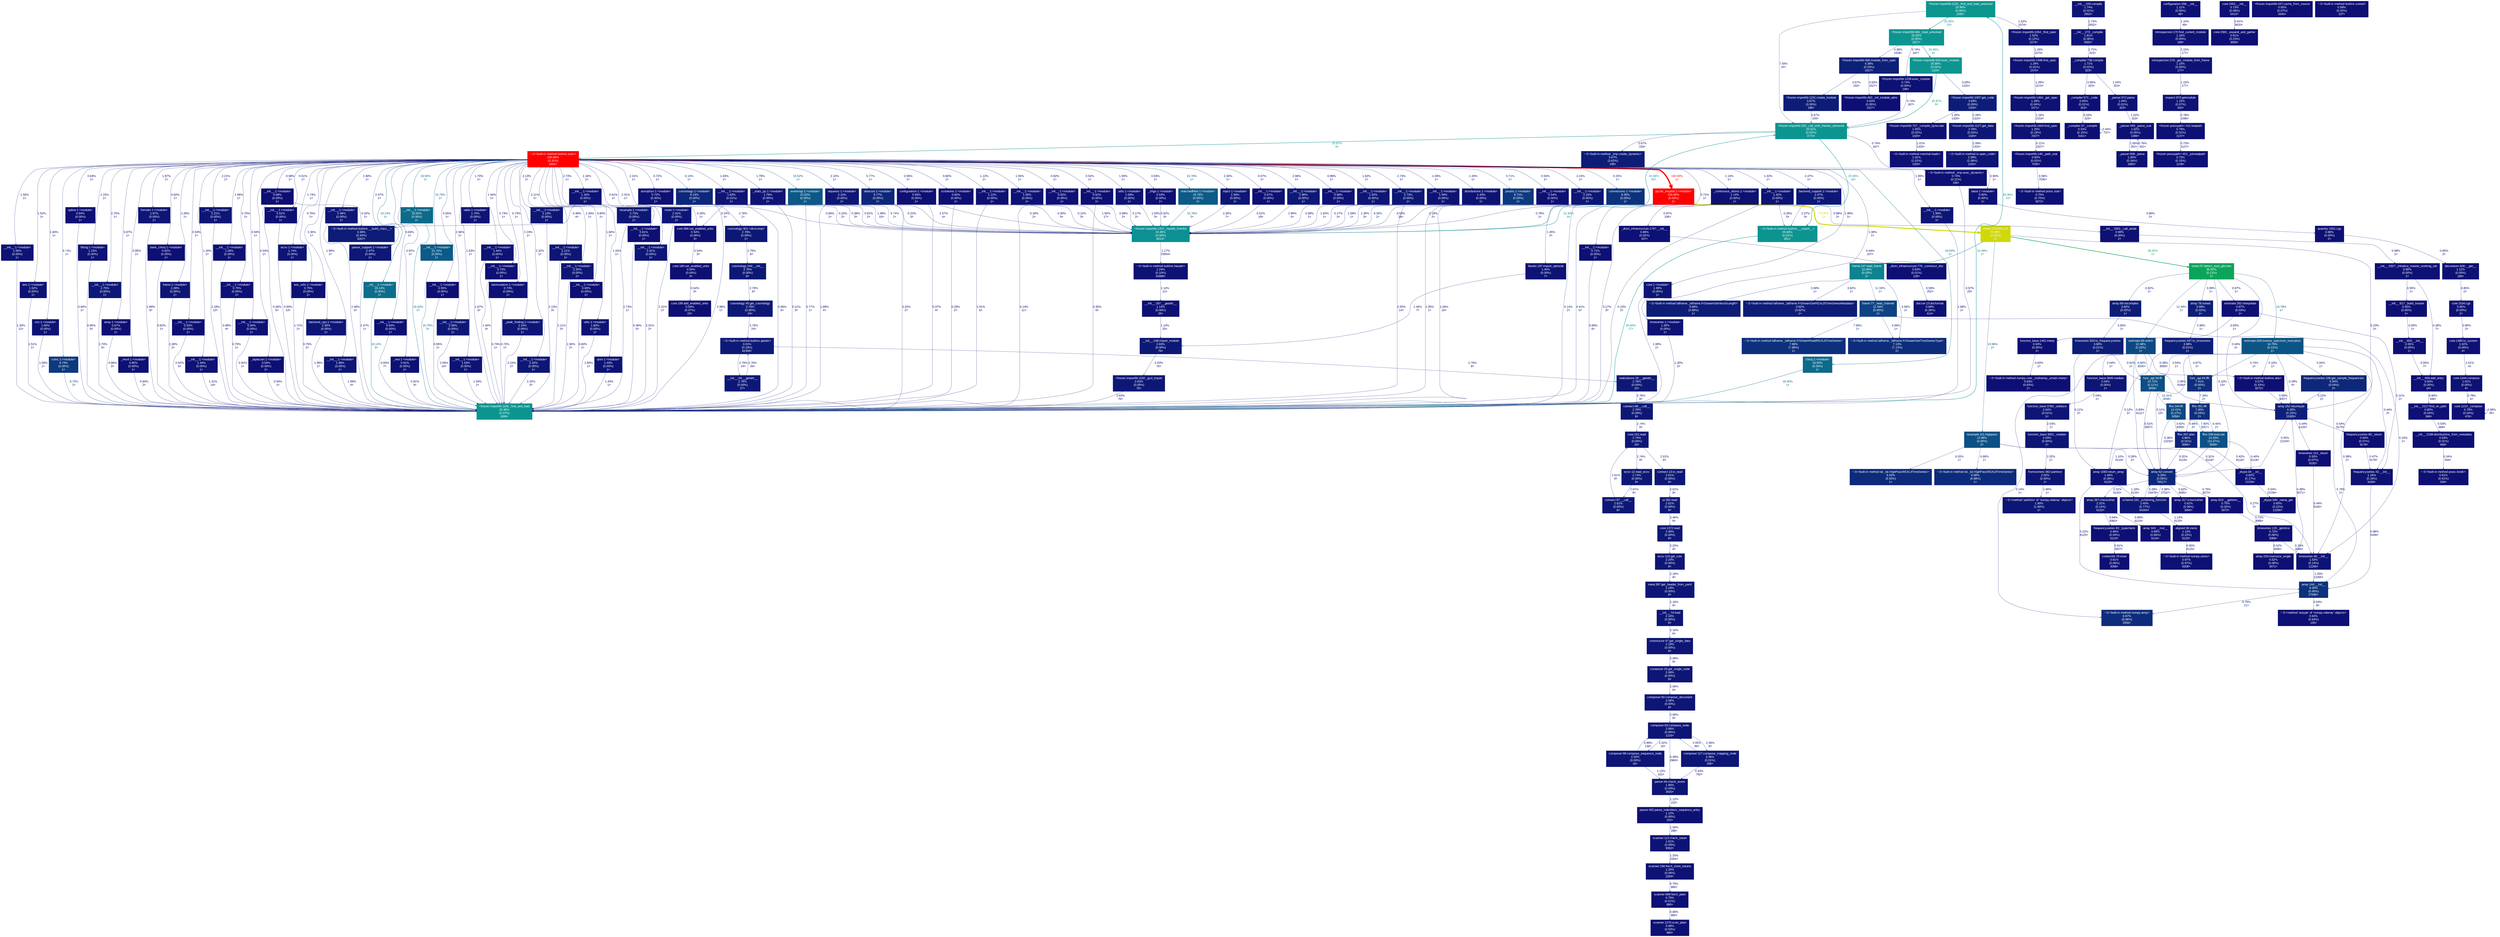 digraph {
	graph [fontname=Arial, nodesep=0.125, ranksep=0.25];
	node [fontcolor=white, fontname=Arial, height=0, shape=box, style=filled, width=0];
	edge [fontname=Arial];
	186 [color="#0c958f", fontcolor="#ffffff", fontsize="10.00", label="<frozen importlib:1120:_find_and_load_unlocked\n25.96%\n(0.06%)\n1592×", tooltip="<frozen importlib._bootstrap>"];
	186 -> 537 [arrowsize="0.51", color="#0c9590", fontcolor="#0c9590", fontsize="10.00", label="25.92%\n10×", labeldistance="1.04", penwidth="1.04"];
	186 -> 1763 [arrowsize="0.35", color="#0d2f7c", fontcolor="#0d2f7c", fontsize="10.00", label="7.58%\n24×", labeldistance="0.50", penwidth="0.50"];
	186 -> 3051 [arrowsize="0.35", color="#0d1375", fontcolor="#0d1375", fontsize="10.00", label="1.52%\n1574×", labeldistance="0.50", penwidth="0.50"];
	189 [color="#0d0f74", fontcolor="#ffffff", fontsize="10.00", label="_compiler:571:_code\n0.65%\n(0.01%)\n323×", tooltip="/Users/neereshkumarperla/miniconda3/envs/pycbc/lib/python3.11/re/_compiler.py"];
	189 -> 358 [arrowsize="0.35", color="#0d0f73", fontcolor="#0d0f73", fontsize="10.00", label="0.53%\n323×", labeldistance="0.50", penwidth="0.50"];
	213 [color="#0d1274", fontcolor="#ffffff", fontsize="10.00", label="introspection:170:find_current_module\n1.16%\n(0.00%)\n169×", tooltip="/Users/neereshkumarperla/miniconda3/envs/pycbc/lib/python3.11/site-packages/astropy/utils/introspection.py"];
	213 -> 5075 [arrowsize="0.35", color="#0d1274", fontcolor="#0d1274", fontsize="10.00", label="1.15%\n177×", labeldistance="0.50", penwidth="0.50"];
	235 [color="#0d1575", fontcolor="#ffffff", fontsize="10.00", label="composer:99:compose_sequence_node\n2.02%\n(0.00%)\n16×", tooltip="/Users/neereshkumarperla/miniconda3/envs/pycbc/lib/python3.11/site-packages/yaml/composer.py"];
	235 -> 2172 [arrowsize="0.35", color="#0d1174", fontcolor="#0d1174", fontsize="10.00", label="1.13%\n152×", labeldistance="0.50", penwidth="0.50"];
	235 -> 5777 [arrowsize="0.35", color="#0d1074", fontcolor="#0d1074", fontsize="10.00", label="0.89%\n136×", labeldistance="0.50", penwidth="0.50"];
	238 [color="#0d1074", fontcolor="#ffffff", fontsize="10.00", label="scanner:1270:scan_plain\n0.68%\n(0.53%)\n880×", tooltip="/Users/neereshkumarperla/miniconda3/envs/pycbc/lib/python3.11/site-packages/yaml/scanner.py"];
	240 [color="#0d1575", fontcolor="#ffffff", fontsize="10.00", label="composer:117:compose_mapping_node\n2.06%\n(0.01%)\n256×", tooltip="/Users/neereshkumarperla/miniconda3/envs/pycbc/lib/python3.11/site-packages/yaml/composer.py"];
	240 -> 2172 [arrowsize="0.35", color="#0d0f73", fontcolor="#0d0f73", fontsize="10.00", label="0.43%\n792×", labeldistance="0.50", penwidth="0.50"];
	240 -> 5777 [arrowsize="0.35", color="#0d1575", fontcolor="#0d1575", fontsize="10.00", label="2.05%\n48×", labeldistance="0.50", penwidth="0.50"];
	242 [color="#0d1174", fontcolor="#ffffff", fontsize="10.00", label="parser:402:parse_indentless_sequence_entry\n1.12%\n(0.00%)\n152×", tooltip="/Users/neereshkumarperla/miniconda3/envs/pycbc/lib/python3.11/site-packages/yaml/parser.py"];
	242 -> 2176 [arrowsize="0.35", color="#0d1174", fontcolor="#0d1174", fontsize="10.00", label="1.00%\n288×", labeldistance="0.50", penwidth="0.50"];
	250 [color="#0d1074", fontcolor="#ffffff", fontsize="10.00", label="scanner:668:fetch_plain\n0.75%\n(0.01%)\n880×", tooltip="/Users/neereshkumarperla/miniconda3/envs/pycbc/lib/python3.11/site-packages/yaml/scanner.py"];
	250 -> 238 [arrowsize="0.35", color="#0d1074", fontcolor="#0d1074", fontsize="10.00", label="0.68%\n880×", labeldistance="0.50", penwidth="0.50"];
	270 [color="#0d1074", fontcolor="#ffffff", fontsize="10.00", label="__init__:659:add_entry\n0.83%\n(0.00%)\n14×", tooltip="/Users/neereshkumarperla/miniconda3/envs/pycbc/lib/python3.11/site-packages/pkg_resources/__init__.py"];
	270 -> 2404 [arrowsize="0.35", color="#0d1074", fontcolor="#0d1074", fontsize="10.00", label="0.80%\n346×", labeldistance="0.50", penwidth="0.50"];
	300 [color="#0d4883", fontcolor="#ffffff", fontsize="10.00", label="estimate:66:welch\n12.48%\n(0.32%)\n1×", tooltip="/Users/neereshkumarperla/miniconda3/envs/pycbc/lib/python3.11/site-packages/pycbc/psd/estimate.py"];
	300 -> 1767 [arrowsize="0.35", color="#0d0e73", fontcolor="#0d0e73", fontsize="10.00", label="0.39%\n3055×", labeldistance="0.50", penwidth="0.50"];
	300 -> 2224 [arrowsize="0.35", color="#0d2a7b", fontcolor="#0d2a7b", fontsize="10.00", label="6.66%\n3055×", labeldistance="0.50", penwidth="0.50"];
	300 -> 2645 [arrowsize="0.35", color="#0d0d73", fontcolor="#0d0d73", fontsize="10.00", label="0.14%\n1×", labeldistance="0.50", penwidth="0.50"];
	300 -> 4279 [arrowsize="0.35", color="#0d1575", fontcolor="#0d1575", fontsize="10.00", label="2.04%\n1×", labeldistance="0.50", penwidth="0.50"];
	300 -> 4438 [arrowsize="0.35", color="#0d1074", fontcolor="#0d1074", fontsize="10.00", label="0.83%\n6111×", labeldistance="0.50", penwidth="0.50"];
	300 -> 4439 [arrowsize="0.35", color="#0d1575", fontcolor="#0d1575", fontsize="10.00", label="2.06%\n9166×", labeldistance="0.50", penwidth="0.50"];
	307 [color="#0d1074", fontcolor="#ffffff", fontsize="10.00", label="core:1223:_compose\n0.78%\n(0.04%)\n476×", tooltip="/Users/neereshkumarperla/miniconda3/envs/pycbc/lib/python3.11/site-packages/astropy/units/core.py"];
	307 -> 307 [arrowsize="0.35", color="#0d1074", fontcolor="#0d1074", fontsize="10.00", label="0.68%\n35×", labeldistance="0.50", penwidth="0.50"];
	320 [color="#0d1776", fontcolor="#ffffff", fontsize="10.00", label="core:1372:read\n2.46%\n(0.00%)\n8×", tooltip="/Users/neereshkumarperla/miniconda3/envs/pycbc/lib/python3.11/site-packages/astropy/io/ascii/core.py"];
	320 -> 934 [arrowsize="0.35", color="#0d1676", fontcolor="#0d1676", fontsize="10.00", label="2.20%\n8×", labeldistance="0.50", penwidth="0.50"];
	326 [color="#0d1876", fontcolor="#ffffff", fontsize="10.00", label="ui:282:read\n2.61%\n(0.00%)\n8×", tooltip="/Users/neereshkumarperla/miniconda3/envs/pycbc/lib/python3.11/site-packages/astropy/io/ascii/ui.py"];
	326 -> 320 [arrowsize="0.35", color="#0d1776", fontcolor="#0d1776", fontsize="10.00", label="2.46%\n8×", labeldistance="0.50", penwidth="0.50"];
	330 [color="#0d1074", fontcolor="#ffffff", fontsize="10.00", label="doccer:13:docformat\n0.69%\n(0.26%)\n414×", tooltip="/Users/neereshkumarperla/miniconda3/envs/pycbc/lib/python3.11/site-packages/scipy/_lib/doccer.py"];
	335 [color="#0d1676", fontcolor="#ffffff", fontsize="10.00", label="strain:1:<module>\n2.31%\n(0.00%)\n1×", tooltip="/Users/neereshkumarperla/miniconda3/envs/pycbc/lib/python3.11/site-packages/pycbc/strain/strain.py"];
	335 -> 437 [arrowsize="0.35", color="#0d1676", fontcolor="#0d1676", fontsize="10.00", label="2.31%\n2×", labeldistance="0.50", penwidth="0.50"];
	353 [color="#0d1174", fontcolor="#ffffff", fontsize="10.00", label="_parser:449:_parse_sub\n1.02%\n(0.05%)\n1386×", tooltip="/Users/neereshkumarperla/miniconda3/envs/pycbc/lib/python3.11/re/_parser.py"];
	353 -> 360 [arrowsize="0.35", color="#0d1174", fontcolor="#0d1174", fontsize="10.00", label="1.00%\n352×", labeldistance="0.50", penwidth="0.50"];
	358 [color="#0d0f73", fontcolor="#ffffff", fontsize="10.00", label="_compiler:37:_compile\n0.53%\n(0.15%)\n3161×", tooltip="/Users/neereshkumarperla/miniconda3/envs/pycbc/lib/python3.11/re/_compiler.py"];
	358 -> 358 [arrowsize="0.35", color="#0d0f73", fontcolor="#0d0f73", fontsize="10.00", label="0.44%\n737×", labeldistance="0.50", penwidth="0.50"];
	360 [color="#0d1174", fontcolor="#ffffff", fontsize="10.00", label="_parser:509:_parse\n1.00%\n(0.34%)\n1855×", tooltip="/Users/neereshkumarperla/miniconda3/envs/pycbc/lib/python3.11/re/_parser.py"];
	360 -> 353 [arrowsize="0.35", color="#0d1074", fontcolor="#0d1074", fontsize="10.00", label="0.76%\n431×", labeldistance="0.50", penwidth="0.50"];
	367 [color="#0d0f73", fontcolor="#ffffff", fontsize="10.00", label="__init__:1:<module>\n0.57%\n(0.00%)\n1×", tooltip="/Users/neereshkumarperla/miniconda3/envs/pycbc/lib/python3.11/site-packages/numpy/core/__init__.py"];
	367 -> 438 [arrowsize="0.35", color="#0d0f73", fontcolor="#0d0f73", fontsize="10.00", label="0.51%\n19×", labeldistance="0.50", penwidth="0.50"];
	374 [color="#0d1575", fontcolor="#ffffff", fontsize="10.00", label="function_base:3931:_median\n2.03%\n(0.00%)\n1×", tooltip="/Users/neereshkumarperla/miniconda3/envs/pycbc/lib/python3.11/site-packages/numpy/lib/function_base.py"];
	374 -> 4034 [arrowsize="0.35", color="#0d1575", fontcolor="#0d1575", fontsize="10.00", label="2.02%\n1×", labeldistance="0.50", penwidth="0.50"];
	382 [color="#0d1274", fontcolor="#ffffff", fontsize="10.00", label="<frozen importlib:1464:_get_spec\n1.28%\n(0.04%)\n1571×", tooltip="<frozen importlib._bootstrap_external>"];
	382 -> 994 [arrowsize="0.35", color="#0d1274", fontcolor="#0d1274", fontsize="10.00", label="1.16%\n2153×", labeldistance="0.50", penwidth="0.50"];
	398 [color="#0d1375", fontcolor="#ffffff", fontsize="10.00", label="__init__:1:<module>\n1.55%\n(0.00%)\n1×", tooltip="/Users/neereshkumarperla/miniconda3/envs/pycbc/lib/python3.11/site-packages/numpy/__init__.py"];
	398 -> 438 [arrowsize="0.35", color="#0d1375", fontcolor="#0d1375", fontsize="10.00", label="1.50%\n17×", labeldistance="0.50", penwidth="0.50"];
	418 [color="#0d0f74", fontcolor="#ffffff", fontsize="10.00", label="core:2381:_expand_and_gather\n0.61%\n(0.23%)\n3656×", tooltip="/Users/neereshkumarperla/miniconda3/envs/pycbc/lib/python3.11/site-packages/astropy/units/core.py"];
	437 [color="#0c958f", fontcolor="#ffffff", fontsize="10.00", label="<frozen importlib:1165:_find_and_load\n25.96%\n(0.07%)\n1656×", tooltip="<frozen importlib._bootstrap>"];
	437 -> 186 [arrowsize="0.51", color="#0c958f", fontcolor="#0c958f", fontsize="10.00", label="25.96%\n10×", labeldistance="1.04", penwidth="1.04"];
	438 [color="#0c9093", fontcolor="#ffffff", fontsize="10.00", label="<frozen importlib:1207:_handle_fromlist\n24.45%\n(0.09%)\n8013×", tooltip="<frozen importlib._bootstrap>"];
	438 -> 1763 [arrowsize="0.49", color="#0c8f93", fontcolor="#0c8f93", fontsize="10.00", label="24.36%\n62×", labeldistance="0.97", penwidth="0.97"];
	438 -> 1963 [arrowsize="0.35", color="#0d1274", fontcolor="#0d1274", fontsize="10.00", label="1.17%\n15654×", labeldistance="0.50", penwidth="0.50"];
	454 [color="#0d1174", fontcolor="#ffffff", fontsize="10.00", label="decorators:828:__get__\n1.12%\n(0.00%)\n168×", tooltip="/Users/neereshkumarperla/miniconda3/envs/pycbc/lib/python3.11/site-packages/astropy/utils/decorators.py"];
	454 -> 2933 [arrowsize="0.35", color="#0d1074", fontcolor="#0d1074", fontsize="10.00", label="0.85%\n2×", labeldistance="0.50", penwidth="0.50"];
	486 [color="#0d1074", fontcolor="#ffffff", fontsize="10.00", label="_distn_infrastructure:1797:__init__\n0.88%\n(0.02%)\n107×", tooltip="/Users/neereshkumarperla/miniconda3/envs/pycbc/lib/python3.11/site-packages/scipy/stats/_distn_infrastructure.py"];
	486 -> 683 [arrowsize="0.35", color="#0d0f73", fontcolor="#0d0f73", fontsize="10.00", label="0.54%\n107×", labeldistance="0.50", penwidth="0.50"];
	520 [color="#0d1274", fontcolor="#ffffff", fontsize="10.00", label="inspect:973:getmodule\n1.15%\n(0.07%)\n202×", tooltip="/Users/neereshkumarperla/miniconda3/envs/pycbc/lib/python3.11/inspect.py"];
	520 -> 2484 [arrowsize="0.35", color="#0d1074", fontcolor="#0d1074", fontsize="10.00", label="0.78%\n1098×", labeldistance="0.50", penwidth="0.50"];
	523 [color="#0d1575", fontcolor="#ffffff", fontsize="10.00", label="function_base:3763:_ureduce\n2.04%\n(0.01%)\n1×", tooltip="/Users/neereshkumarperla/miniconda3/envs/pycbc/lib/python3.11/site-packages/numpy/lib/function_base.py"];
	523 -> 374 [arrowsize="0.35", color="#0d1575", fontcolor="#0d1575", fontsize="10.00", label="2.03%\n1×", labeldistance="0.50", penwidth="0.50"];
	527 [color="#0d0f73", fontcolor="#ffffff", fontsize="10.00", label="core:199:add_enabled_units\n0.54%\n(0.07%)\n23×", tooltip="/Users/neereshkumarperla/miniconda3/envs/pycbc/lib/python3.11/site-packages/astropy/units/core.py"];
	537 [color="#0c9590", fontcolor="#ffffff", fontsize="10.00", label="<frozen importlib:666:_load_unlocked\n25.92%\n(0.05%)\n1527×", tooltip="<frozen importlib._bootstrap>"];
	537 -> 1965 [arrowsize="0.35", color="#0d2078", fontcolor="#0d2078", fontsize="10.00", label="4.38%\n1508×", labeldistance="0.50", penwidth="0.50"];
	537 -> 2879 [arrowsize="0.51", color="#0c9590", fontcolor="#0c9590", fontsize="10.00", label="25.89%\n9×", labeldistance="1.04", penwidth="1.04"];
	537 -> 2881 [arrowsize="0.35", color="#0d1074", fontcolor="#0d1074", fontsize="10.00", label="0.74%\n167×", labeldistance="0.50", penwidth="0.50"];
	544 [color="#0d1876", fontcolor="#ffffff", fontsize="10.00", label="connect:57:__call__\n2.61%\n(0.00%)\n8×", tooltip="/Users/neereshkumarperla/miniconda3/envs/pycbc/lib/python3.11/site-packages/astropy/table/connect.py"];
	544 -> 2219 [arrowsize="0.35", color="#0d1876", fontcolor="#0d1876", fontsize="10.00", label="2.61%\n8×", labeldistance="0.50", penwidth="0.50"];
	567 [color="#ff0000", fontcolor="#ffffff", fontsize="10.00", label="pycbc_inspiral:1:<module>\n100.00%\n(0.00%)\n1×", tooltip="/Users/neereshkumarperla/miniconda3/envs/pycbc/bin/pycbc_inspiral"];
	567 -> 437 [arrowsize="0.35", color="#0d2078", fontcolor="#0d2078", fontsize="10.00", label="4.41%\n5×", labeldistance="0.50", penwidth="0.50"];
	567 -> 438 [arrowsize="0.46", color="#0c7d8f", fontcolor="#0c7d8f", fontsize="10.00", label="21.52%\n4×", labeldistance="0.86", penwidth="0.86"];
	567 -> 1994 [arrowsize="0.86", color="#d0d806", fontcolor="#d0d806", fontsize="10.00", label="73.99%\n1×", labeldistance="2.96", penwidth="2.96"];
	599 [color="#0d1174", fontcolor="#ffffff", fontsize="10.00", label="_continuous_distns:1:<module>\n1.14%\n(0.00%)\n1×", tooltip="/Users/neereshkumarperla/miniconda3/envs/pycbc/lib/python3.11/site-packages/scipy/stats/_continuous_distns.py"];
	599 -> 437 [arrowsize="0.35", color="#0d0d73", fontcolor="#0d0d73", fontsize="10.00", label="0.17%\n3×", labeldistance="0.50", penwidth="0.50"];
	599 -> 486 [arrowsize="0.35", color="#0d1074", fontcolor="#0d1074", fontsize="10.00", label="0.87%\n106×", labeldistance="0.50", penwidth="0.50"];
	618 [color="#0d1475", fontcolor="#ffffff", fontsize="10.00", label="_compiler:738:compile\n1.71%\n(0.01%)\n323×", tooltip="/Users/neereshkumarperla/miniconda3/envs/pycbc/lib/python3.11/re/_compiler.py"];
	618 -> 189 [arrowsize="0.35", color="#0d0f74", fontcolor="#0d0f74", fontsize="10.00", label="0.65%\n323×", labeldistance="0.50", penwidth="0.50"];
	618 -> 3483 [arrowsize="0.35", color="#0d1174", fontcolor="#0d1174", fontsize="10.00", label="1.04%\n323×", labeldistance="0.50", penwidth="0.50"];
	631 [color="#0d1174", fontcolor="#ffffff", fontsize="10.00", label="core:1344:compose\n1.01%\n(0.00%)\n4×", tooltip="/Users/neereshkumarperla/miniconda3/envs/pycbc/lib/python3.11/site-packages/astropy/units/core.py"];
	631 -> 307 [arrowsize="0.35", color="#0d1074", fontcolor="#0d1074", fontsize="10.00", label="0.78%\n4×", labeldistance="0.50", penwidth="0.50"];
	657 [color="#0d1174", fontcolor="#ffffff", fontsize="10.00", label="__init__:3327:_initialize_master_working_set\n0.98%\n(0.00%)\n1×", tooltip="/Users/neereshkumarperla/miniconda3/envs/pycbc/lib/python3.11/site-packages/pkg_resources/__init__.py"];
	657 -> 270 [arrowsize="0.35", color="#0d0e73", fontcolor="#0d0e73", fontsize="10.00", label="0.28%\n7×", labeldistance="0.50", penwidth="0.50"];
	657 -> 6829 [arrowsize="0.35", color="#0d0f73", fontcolor="#0d0f73", fontsize="10.00", label="0.55%\n1×", labeldistance="0.50", penwidth="0.50"];
	683 [color="#0d0f74", fontcolor="#ffffff", fontsize="10.00", label="_distn_infrastructure:779:_construct_doc\n0.63%\n(0.01%)\n126×", tooltip="/Users/neereshkumarperla/miniconda3/envs/pycbc/lib/python3.11/site-packages/scipy/stats/_distn_infrastructure.py"];
	683 -> 330 [arrowsize="0.35", color="#0d0f74", fontcolor="#0d0f74", fontsize="10.00", label="0.59%\n252×", labeldistance="0.50", penwidth="0.50"];
	867 [color="#0d0f73", fontcolor="#ffffff", fontsize="10.00", label="<frozen importlib:437:cache_from_source\n0.55%\n(0.07%)\n2640×", tooltip="<frozen importlib._bootstrap_external>"];
	885 [color="#0d1676", fontcolor="#ffffff", fontsize="10.00", label="meta:397:get_header_from_yaml\n2.18%\n(0.00%)\n8×", tooltip="/Users/neereshkumarperla/miniconda3/envs/pycbc/lib/python3.11/site-packages/astropy/table/meta.py"];
	885 -> 5915 [arrowsize="0.35", color="#0d1676", fontcolor="#0d1676", fontsize="10.00", label="2.16%\n8×", labeldistance="0.50", penwidth="0.50"];
	895 [color="#0d1174", fontcolor="#ffffff", fontsize="10.00", label="configuration:258:__init__\n1.11%\n(0.00%)\n48×", tooltip="/Users/neereshkumarperla/miniconda3/envs/pycbc/lib/python3.11/site-packages/astropy/config/configuration.py"];
	895 -> 213 [arrowsize="0.35", color="#0d1174", fontcolor="#0d1174", fontsize="10.00", label="1.10%\n48×", labeldistance="0.50", penwidth="0.50"];
	922 [color="#0d1074", fontcolor="#ffffff", fontsize="10.00", label="<frozen posixpath>:421:_joinrealpath\n0.73%\n(0.15%)\n1108×", tooltip="<frozen posixpath>"];
	934 [color="#0d1676", fontcolor="#ffffff", fontsize="10.00", label="ecsv:124:get_cols\n2.20%\n(0.00%)\n8×", tooltip="/Users/neereshkumarperla/miniconda3/envs/pycbc/lib/python3.11/site-packages/astropy/io/ascii/ecsv.py"];
	934 -> 885 [arrowsize="0.35", color="#0d1676", fontcolor="#0d1676", fontsize="10.00", label="2.18%\n8×", labeldistance="0.50", penwidth="0.50"];
	994 [color="#0d1274", fontcolor="#ffffff", fontsize="10.00", label="<frozen importlib:1604:find_spec\n1.25%\n(0.19%)\n2327×", tooltip="<frozen importlib._bootstrap_external>"];
	994 -> 2438 [arrowsize="0.35", color="#0d0d73", fontcolor="#0d0d73", fontsize="10.00", label="0.11%\n2327×", labeldistance="0.50", penwidth="0.50"];
	1025 [color="#0d1675", fontcolor="#ffffff", fontsize="10.00", label="requests:1:<module>\n2.10%\n(0.00%)\n1×", tooltip="/Users/neereshkumarperla/miniconda3/envs/pycbc/lib/python3.11/site-packages/igwn_auth_utils/requests.py"];
	1025 -> 437 [arrowsize="0.35", color="#0d1575", fontcolor="#0d1575", fontsize="10.00", label="1.89%\n4×", labeldistance="0.50", penwidth="0.50"];
	1025 -> 438 [arrowsize="0.35", color="#0d0e73", fontcolor="#0d0e73", fontsize="10.00", label="0.22%\n3×", labeldistance="0.50", penwidth="0.50"];
	1042 [color="#0d1876", fontcolor="#ffffff", fontsize="10.00", label="__init__:108:import_module\n2.63%\n(0.00%)\n76×", tooltip="/Users/neereshkumarperla/miniconda3/envs/pycbc/lib/python3.11/importlib/__init__.py"];
	1042 -> 3053 [arrowsize="0.35", color="#0d1876", fontcolor="#0d1876", fontsize="10.00", label="2.63%\n76×", labeldistance="0.50", penwidth="0.50"];
	1087 [color="#0d1274", fontcolor="#ffffff", fontsize="10.00", label="__init__:1:<module>\n1.16%\n(0.00%)\n1×", tooltip="/Users/neereshkumarperla/miniconda3/envs/pycbc/lib/python3.11/site-packages/astropy/__init__.py"];
	1087 -> 438 [arrowsize="0.35", color="#0d0f73", fontcolor="#0d0f73", fontsize="10.00", label="0.56%\n1×", labeldistance="0.50", penwidth="0.50"];
	1087 -> 1161 [arrowsize="0.35", color="#0d0f73", fontcolor="#0d0f73", fontsize="10.00", label="0.48%\n4×", labeldistance="0.50", penwidth="0.50"];
	1088 [color="#0d1074", fontcolor="#ffffff", fontsize="10.00", label="__init__:1:<module>\n0.71%\n(0.00%)\n1×", tooltip="/Users/neereshkumarperla/miniconda3/envs/pycbc/lib/python3.11/site-packages/urllib3/__init__.py"];
	1088 -> 437 [arrowsize="0.35", color="#0d1074", fontcolor="#0d1074", fontsize="10.00", label="0.69%\n6×", labeldistance="0.50", penwidth="0.50"];
	1145 [color="#0d1375", fontcolor="#ffffff", fontsize="10.00", label="__init__:1:<module>\n1.42%\n(0.00%)\n1×", tooltip="/Users/neereshkumarperla/miniconda3/envs/pycbc/lib/python3.11/site-packages/pkg_resources/__init__.py"];
	1145 -> 437 [arrowsize="0.35", color="#0d0d73", fontcolor="#0d0d73", fontsize="10.00", label="0.13%\n2×", labeldistance="0.50", penwidth="0.50"];
	1145 -> 1762 [arrowsize="0.35", color="#0d0e73", fontcolor="#0d0e73", fontsize="10.00", label="0.26%\n5×", labeldistance="0.50", penwidth="0.50"];
	1145 -> 6865 [arrowsize="0.35", color="#0d1174", fontcolor="#0d1174", fontsize="10.00", label="0.98%\n2×", labeldistance="0.50", penwidth="0.50"];
	1150 [color="#0d0f74", fontcolor="#ffffff", fontsize="10.00", label="_dtype:346:_name_get\n0.65%\n(0.22%)\n12290×", tooltip="/Users/neereshkumarperla/miniconda3/envs/pycbc/lib/python3.11/site-packages/numpy/core/_dtype.py"];
	1161 [color="#0d1b77", fontcolor="#ffffff", fontsize="10.00", label="~:0:<built-in method builtins.__build_class__>\n3.38%\n(0.44%)\n3267×", tooltip="~"];
	1194 [color="#0d1575", fontcolor="#ffffff", fontsize="10.00", label="core:1:<module>\n1.99%\n(0.00%)\n1×", tooltip="/Users/neereshkumarperla/miniconda3/envs/pycbc/lib/python3.11/site-packages/pycbc/fft/core.py"];
	1194 -> 437 [arrowsize="0.35", color="#0d1575", fontcolor="#0d1575", fontsize="10.00", label="1.99%\n1×", labeldistance="0.50", penwidth="0.50"];
	1202 [color="#0d1274", fontcolor="#ffffff", fontsize="10.00", label="timeseries:1:<module>\n1.30%\n(0.00%)\n1×", tooltip="/Users/neereshkumarperla/miniconda3/envs/pycbc/lib/python3.11/site-packages/pycbc/types/timeseries.py"];
	1202 -> 437 [arrowsize="0.35", color="#0d1274", fontcolor="#0d1274", fontsize="10.00", label="1.30%\n2×", labeldistance="0.50", penwidth="0.50"];
	1223 [color="#0c6a8b", fontcolor="#ffffff", fontsize="10.00", label="chisq:1:<module>\n18.50%\n(0.00%)\n1×", tooltip="/Users/neereshkumarperla/miniconda3/envs/pycbc/lib/python3.11/site-packages/pycbc/vetoes/chisq.py"];
	1223 -> 437 [arrowsize="0.43", color="#0c6a8b", fontcolor="#0c6a8b", fontsize="10.00", label="18.50%\n1×", labeldistance="0.74", penwidth="0.74"];
	1264 [color="#0d1575", fontcolor="#ffffff", fontsize="10.00", label="__init__:1:<module>\n1.99%\n(0.00%)\n1×", tooltip="/Users/neereshkumarperla/miniconda3/envs/pycbc/lib/python3.11/site-packages/astropy/time/__init__.py"];
	1264 -> 437 [arrowsize="0.35", color="#0d1575", fontcolor="#0d1575", fontsize="10.00", label="1.98%\n1×", labeldistance="0.50", penwidth="0.50"];
	1297 [color="#0d1375", fontcolor="#ffffff", fontsize="10.00", label="__init__:1:<module>\n1.50%\n(0.00%)\n1×", tooltip="/Users/neereshkumarperla/miniconda3/envs/pycbc/lib/python3.11/site-packages/astropy/table/__init__.py"];
	1297 -> 437 [arrowsize="0.35", color="#0d1274", fontcolor="#0d1274", fontsize="10.00", label="1.33%\n12×", labeldistance="0.50", penwidth="0.50"];
	1298 [color="#0d1375", fontcolor="#ffffff", fontsize="10.00", label="iers:1:<module>\n1.52%\n(0.00%)\n1×", tooltip="/Users/neereshkumarperla/miniconda3/envs/pycbc/lib/python3.11/site-packages/astropy/utils/iers/iers.py"];
	1298 -> 437 [arrowsize="0.35", color="#0d1375", fontcolor="#0d1375", fontsize="10.00", label="1.51%\n1×", labeldistance="0.50", penwidth="0.50"];
	1313 [color="#0d1375", fontcolor="#ffffff", fontsize="10.00", label="cirs:1:<module>\n1.60%\n(0.00%)\n1×", tooltip="/Users/neereshkumarperla/miniconda3/envs/pycbc/lib/python3.11/site-packages/astropy/coordinates/builtin_frames/cirs.py"];
	1313 -> 437 [arrowsize="0.35", color="#0d1375", fontcolor="#0d1375", fontsize="10.00", label="1.59%\n1×", labeldistance="0.50", penwidth="0.50"];
	1381 [color="#0d397f", fontcolor="#ffffff", fontsize="10.00", label="coinc:1:<module>\n9.74%\n(0.00%)\n1×", tooltip="/Users/neereshkumarperla/miniconda3/envs/pycbc/lib/python3.11/site-packages/pycbc/events/coinc.py"];
	1381 -> 437 [arrowsize="0.35", color="#0d397f", fontcolor="#0d397f", fontsize="10.00", label="9.73%\n2×", labeldistance="0.50", penwidth="0.50"];
	1413 [color="#0d0f73", fontcolor="#ffffff", fontsize="10.00", label="_shgo:1:<module>\n0.53%\n(0.00%)\n1×", tooltip="/Users/neereshkumarperla/miniconda3/envs/pycbc/lib/python3.11/site-packages/scipy/optimize/_shgo.py"];
	1413 -> 438 [arrowsize="0.35", color="#0d0f73", fontcolor="#0d0f73", fontsize="10.00", label="0.52%\n3×", labeldistance="0.50", penwidth="0.50"];
	1431 [color="#0d287b", fontcolor="#ffffff", fontsize="10.00", label="cosmology:1:<module>\n6.14%\n(0.00%)\n1×", tooltip="/Users/neereshkumarperla/miniconda3/envs/pycbc/lib/python3.11/site-packages/pycbc/cosmology.py"];
	1431 -> 437 [arrowsize="0.35", color="#0d1977", fontcolor="#0d1977", fontsize="10.00", label="2.98%\n1×", labeldistance="0.50", penwidth="0.50"];
	1431 -> 438 [arrowsize="0.35", color="#0d0e73", fontcolor="#0d0e73", fontsize="10.00", label="0.38%\n3×", labeldistance="0.50", penwidth="0.50"];
	1431 -> 6586 [arrowsize="0.35", color="#0d1876", fontcolor="#0d1876", fontsize="10.00", label="2.76%\n1×", labeldistance="0.50", penwidth="0.50"];
	1451 [color="#0d0f74", fontcolor="#ffffff", fontsize="10.00", label="spline:1:<module>\n0.64%\n(0.00%)\n1×", tooltip="/Users/neereshkumarperla/miniconda3/envs/pycbc/lib/python3.11/site-packages/astropy/modeling/spline.py"];
	1451 -> 437 [arrowsize="0.35", color="#0d0f74", fontcolor="#0d0f74", fontsize="10.00", label="0.64%\n1×", labeldistance="0.50", penwidth="0.50"];
	1473 [color="#0d0f73", fontcolor="#ffffff", fontsize="10.00", label="__init__:1:<module>\n0.58%\n(0.00%)\n1×", tooltip="/Users/neereshkumarperla/miniconda3/envs/pycbc/lib/python3.11/site-packages/astropy/nddata/__init__.py"];
	1473 -> 437 [arrowsize="0.35", color="#0d0e73", fontcolor="#0d0e73", fontsize="10.00", label="0.26%\n5×", labeldistance="0.50", penwidth="0.50"];
	1473 -> 1161 [arrowsize="0.35", color="#0d0e73", fontcolor="#0d0e73", fontsize="10.00", label="0.32%\n1×", labeldistance="0.50", penwidth="0.50"];
	1496 [color="#0d1074", fontcolor="#ffffff", fontsize="10.00", label="base:1:<module>\n0.90%\n(0.00%)\n1×", tooltip="/Users/neereshkumarperla/miniconda3/envs/pycbc/lib/python3.11/site-packages/astropy/cosmology/flrw/base.py"];
	1496 -> 5002 [arrowsize="0.35", color="#0d1074", fontcolor="#0d1074", fontsize="10.00", label="0.86%\n2×", labeldistance="0.50", penwidth="0.50"];
	1497 [color="#0d1274", fontcolor="#ffffff", fontsize="10.00", label="fitting:1:<module>\n1.15%\n(0.00%)\n1×", tooltip="/Users/neereshkumarperla/miniconda3/envs/pycbc/lib/python3.11/site-packages/astropy/modeling/fitting.py"];
	1497 -> 437 [arrowsize="0.35", color="#0d0f74", fontcolor="#0d0f74", fontsize="10.00", label="0.65%\n3×", labeldistance="0.50", penwidth="0.50"];
	1505 [color="#0d1475", fontcolor="#ffffff", fontsize="10.00", label="_stats_py:1:<module>\n1.79%\n(0.00%)\n1×", tooltip="/Users/neereshkumarperla/miniconda3/envs/pycbc/lib/python3.11/site-packages/scipy/stats/_stats_py.py"];
	1505 -> 437 [arrowsize="0.35", color="#0d0d73", fontcolor="#0d0d73", fontsize="10.00", label="0.11%\n3×", labeldistance="0.50", penwidth="0.50"];
	1505 -> 438 [arrowsize="0.35", color="#0d1375", fontcolor="#0d1375", fontsize="10.00", label="1.48%\n10×", labeldistance="0.50", penwidth="0.50"];
	1546 [color="#0d1876", fontcolor="#ffffff", fontsize="10.00", label="__init__:1:<module>\n2.75%\n(0.00%)\n1×", tooltip="/Users/neereshkumarperla/miniconda3/envs/pycbc/lib/python3.11/site-packages/pycbc/__init__.py"];
	1546 -> 437 [arrowsize="0.35", color="#0d1876", fontcolor="#0d1876", fontsize="10.00", label="2.70%\n5×", labeldistance="0.50", penwidth="0.50"];
	1548 [color="#0d0f74", fontcolor="#ffffff", fontsize="10.00", label="array:1:<module>\n0.67%\n(0.00%)\n1×", tooltip="/Users/neereshkumarperla/miniconda3/envs/pycbc/lib/python3.11/site-packages/pycbc/types/array.py"];
	1548 -> 437 [arrowsize="0.35", color="#0d0f74", fontcolor="#0d0f74", fontsize="10.00", label="0.66%\n3×", labeldistance="0.50", penwidth="0.50"];
	1550 [color="#0d1074", fontcolor="#ffffff", fontsize="10.00", label="_mio4:1:<module>\n0.85%\n(0.00%)\n1×", tooltip="/Users/neereshkumarperla/miniconda3/envs/pycbc/lib/python3.11/site-packages/scipy/io/matlab/_mio4.py"];
	1550 -> 437 [arrowsize="0.35", color="#0d1074", fontcolor="#0d1074", fontsize="10.00", label="0.84%\n2×", labeldistance="0.50", penwidth="0.50"];
	1587 [color="#0d1575", fontcolor="#ffffff", fontsize="10.00", label="formats:1:<module>\n1.97%\n(0.00%)\n1×", tooltip="/Users/neereshkumarperla/miniconda3/envs/pycbc/lib/python3.11/site-packages/astropy/time/formats.py"];
	1587 -> 437 [arrowsize="0.35", color="#0d1575", fontcolor="#0d1575", fontsize="10.00", label="1.89%\n3×", labeldistance="0.50", penwidth="0.50"];
	1614 [color="#0c5a87", fontcolor="#ffffff", fontsize="10.00", label="matchedfilter:1:<module>\n15.76%\n(0.00%)\n1×", tooltip="/Users/neereshkumarperla/miniconda3/envs/pycbc/lib/python3.11/site-packages/pycbc/filter/matchedfilter.py"];
	1614 -> 438 [arrowsize="0.40", color="#0c5a87", fontcolor="#0c5a87", fontsize="10.00", label="15.76%\n5×", labeldistance="0.63", penwidth="0.63"];
	1615 [color="#0c5887", fontcolor="#ffffff", fontsize="10.00", label="eventmgr:1:<module>\n15.52%\n(0.00%)\n1×", tooltip="/Users/neereshkumarperla/miniconda3/envs/pycbc/lib/python3.11/site-packages/pycbc/events/eventmgr.py"];
	1615 -> 437 [arrowsize="0.35", color="#0d267a", fontcolor="#0d267a", fontsize="10.00", label="5.77%\n1×", labeldistance="0.50", penwidth="0.50"];
	1615 -> 438 [arrowsize="0.35", color="#0d397f", fontcolor="#0d397f", fontsize="10.00", label="9.74%\n2×", labeldistance="0.50", penwidth="0.50"];
	1616 [color="#0d267a", fontcolor="#ffffff", fontsize="10.00", label="detector:1:<module>\n5.77%\n(0.00%)\n1×", tooltip="/Users/neereshkumarperla/miniconda3/envs/pycbc/lib/python3.11/site-packages/pycbc/detector.py"];
	1616 -> 437 [arrowsize="0.35", color="#0d1a77", fontcolor="#0d1a77", fontsize="10.00", label="3.20%\n2×", labeldistance="0.50", penwidth="0.50"];
	1616 -> 438 [arrowsize="0.35", color="#0d1876", fontcolor="#0d1876", fontsize="10.00", label="2.57%\n4×", labeldistance="0.50", penwidth="0.50"];
	1619 [color="#0d0f73", fontcolor="#ffffff", fontsize="10.00", label="configuration:1:<module>\n0.55%\n(0.00%)\n1×", tooltip="/Users/neereshkumarperla/miniconda3/envs/pycbc/lib/python3.11/site-packages/astropy/config/configuration.py"];
	1619 -> 437 [arrowsize="0.35", color="#0d0e73", fontcolor="#0d0e73", fontsize="10.00", label="0.37%\n4×", labeldistance="0.50", penwidth="0.50"];
	1619 -> 438 [arrowsize="0.35", color="#0d0d73", fontcolor="#0d0d73", fontsize="10.00", label="0.18%\n2×", labeldistance="0.50", penwidth="0.50"];
	1632 [color="#0d0f74", fontcolor="#ffffff", fontsize="10.00", label="bank_chisq:1:<module>\n0.62%\n(0.00%)\n1×", tooltip="/Users/neereshkumarperla/miniconda3/envs/pycbc/lib/python3.11/site-packages/pycbc/vetoes/bank_chisq.py"];
	1632 -> 437 [arrowsize="0.35", color="#0d0f74", fontcolor="#0d0f74", fontsize="10.00", label="0.62%\n1×", labeldistance="0.50", penwidth="0.50"];
	1636 [color="#0d1676", fontcolor="#ffffff", fontsize="10.00", label="inject:1:<module>\n2.30%\n(0.00%)\n1×", tooltip="/Users/neereshkumarperla/miniconda3/envs/pycbc/lib/python3.11/site-packages/pycbc/inject/inject.py"];
	1636 -> 438 [arrowsize="0.35", color="#0d1676", fontcolor="#0d1676", fontsize="10.00", label="2.30%\n7×", labeldistance="0.50", penwidth="0.50"];
	1637 [color="#0d1676", fontcolor="#ffffff", fontsize="10.00", label="frame:1:<module>\n2.28%\n(0.00%)\n1×", tooltip="/Users/neereshkumarperla/miniconda3/envs/pycbc/lib/python3.11/site-packages/pycbc/frame/frame.py"];
	1637 -> 437 [arrowsize="0.35", color="#0d1676", fontcolor="#0d1676", fontsize="10.00", label="2.28%\n2×", labeldistance="0.50", penwidth="0.50"];
	1646 [color="#0d0f74", fontcolor="#ffffff", fontsize="10.00", label="scitokens:1:<module>\n0.60%\n(0.00%)\n1×", tooltip="/Users/neereshkumarperla/miniconda3/envs/pycbc/lib/python3.11/site-packages/scitokens/scitokens.py"];
	1646 -> 437 [arrowsize="0.35", color="#0d0e73", fontcolor="#0d0e73", fontsize="10.00", label="0.29%\n2×", labeldistance="0.50", penwidth="0.50"];
	1646 -> 438 [arrowsize="0.35", color="#0d0e73", fontcolor="#0d0e73", fontsize="10.00", label="0.30%\n5×", labeldistance="0.50", penwidth="0.50"];
	1762 [color="#0c9491", fontcolor="#ffffff", fontsize="10.00", label="~:0:<built-in method builtins.__import__>\n25.60%\n(0.01%)\n851×", tooltip="~"];
	1762 -> 437 [arrowsize="0.51", color="#0c9491", fontcolor="#0c9491", fontsize="10.00", label="25.60%\n17×", labeldistance="1.02", penwidth="1.02"];
	1763 [color="#0c9590", fontcolor="#ffffff", fontsize="10.00", label="<frozen importlib:233:_call_with_frames_removed\n25.91%\n(0.02%)\n3773×", tooltip="<frozen importlib._bootstrap>"];
	1763 -> 1762 [arrowsize="0.51", color="#0c9491", fontcolor="#0c9491", fontsize="10.00", label="25.58%\n16×", labeldistance="1.02", penwidth="1.02"];
	1763 -> 1835 [arrowsize="0.51", color="#0c9590", fontcolor="#0c9590", fontsize="10.00", label="25.87%\n9×", labeldistance="1.03", penwidth="1.03"];
	1763 -> 2421 [arrowsize="0.35", color="#0d1c77", fontcolor="#0d1c77", fontsize="10.00", label="3.67%\n193×", labeldistance="0.50", penwidth="0.50"];
	1763 -> 2422 [arrowsize="0.35", color="#0d1074", fontcolor="#0d1074", fontsize="10.00", label="0.74%\n167×", labeldistance="0.50", penwidth="0.50"];
	1765 [color="#0d1776", fontcolor="#ffffff", fontsize="10.00", label="backend_support:1:<module>\n2.47%\n(0.00%)\n1×", tooltip="/Users/neereshkumarperla/miniconda3/envs/pycbc/lib/python3.11/site-packages/pycbc/fft/backend_support.py"];
	1765 -> 1762 [arrowsize="0.35", color="#0d1776", fontcolor="#0d1776", fontsize="10.00", label="2.37%\n3×", labeldistance="0.50", penwidth="0.50"];
	1766 [color="#0d1776", fontcolor="#ffffff", fontsize="10.00", label="scheme:191:_scheming_function\n2.40%\n(0.77%)\n64304×", tooltip="/Users/neereshkumarperla/miniconda3/envs/pycbc/lib/python3.11/site-packages/pycbc/scheme.py"];
	1766 -> 4063 [arrowsize="0.35", color="#0d1174", fontcolor="#0d1174", fontsize="10.00", label="1.13%\n6125×", labeldistance="0.50", penwidth="0.50"];
	1766 -> 4438 [arrowsize="0.35", color="#0d0e73", fontcolor="#0d0e73", fontsize="10.00", label="0.29%\n24476×", labeldistance="0.50", penwidth="0.50"];
	1767 [color="#0d0f73", fontcolor="#ffffff", fontsize="10.00", label="~:0:<built-in method builtins.abs>\n0.57%\n(0.33%)\n9272×", tooltip="~"];
	1767 -> 4439 [arrowsize="0.35", color="#0d0f73", fontcolor="#0d0f73", fontsize="10.00", label="0.55%\n3057×", labeldistance="0.50", penwidth="0.50"];
	1770 [color="#0c5486", fontcolor="#ffffff", fontsize="10.00", label="estimate:203:inverse_spectrum_truncation\n14.79%\n(0.12%)\n1×", tooltip="/Users/neereshkumarperla/miniconda3/envs/pycbc/lib/python3.11/site-packages/pycbc/psd/estimate.py"];
	1770 -> 1767 [arrowsize="0.35", color="#0d0d73", fontcolor="#0d0d73", fontsize="10.00", label="0.10%\n1×", labeldistance="0.50", penwidth="0.50"];
	1770 -> 2222 [arrowsize="0.35", color="#0d0e73", fontcolor="#0d0e73", fontsize="10.00", label="0.38%\n1×", labeldistance="0.50", penwidth="0.50"];
	1770 -> 2223 [arrowsize="0.35", color="#0d0f73", fontcolor="#0d0f73", fontsize="10.00", label="0.44%\n2×", labeldistance="0.50", penwidth="0.50"];
	1770 -> 2224 [arrowsize="0.35", color="#0d1c77", fontcolor="#0d1c77", fontsize="10.00", label="3.54%\n1×", labeldistance="0.50", penwidth="0.50"];
	1770 -> 2225 [arrowsize="0.35", color="#0d1d78", fontcolor="#0d1d78", fontsize="10.00", label="3.74%\n1×", labeldistance="0.50", penwidth="0.50"];
	1770 -> 2301 [arrowsize="0.35", color="#0d277a", fontcolor="#0d277a", fontsize="10.00", label="5.94%\n1×", labeldistance="0.50", penwidth="0.50"];
	1770 -> 4438 [arrowsize="0.35", color="#0d0d73", fontcolor="#0d0d73", fontsize="10.00", label="0.11%\n13×", labeldistance="0.50", penwidth="0.50"];
	1770 -> 4439 [arrowsize="0.35", color="#0d0e73", fontcolor="#0d0e73", fontsize="10.00", label="0.29%\n4×", labeldistance="0.50", penwidth="0.50"];
	1771 [color="#0ba45b", fontcolor="#ffffff", fontsize="10.00", label="strain:57:detect_loud_glitches\n36.92%\n(0.21%)\n1×", tooltip="/Users/neereshkumarperla/miniconda3/envs/pycbc/lib/python3.11/site-packages/pycbc/strain/strain.py"];
	1771 -> 300 [arrowsize="0.35", color="#0d4883", fontcolor="#0d4883", fontsize="10.00", label="12.48%\n1×", labeldistance="0.50", penwidth="0.50"];
	1771 -> 1770 [arrowsize="0.38", color="#0c5486", fontcolor="#0c5486", fontsize="10.00", label="14.79%\n1×", labeldistance="0.59", penwidth="0.59"];
	1771 -> 2360 [arrowsize="0.35", color="#0d1074", fontcolor="#0d1074", fontsize="10.00", label="0.87%\n1×", labeldistance="0.50", penwidth="0.50"];
	1771 -> 4438 [arrowsize="0.35", color="#0d0d73", fontcolor="#0d0d73", fontsize="10.00", label="0.10%\n13×", labeldistance="0.50", penwidth="0.50"];
	1771 -> 4439 [arrowsize="0.35", color="#0d0f73", fontcolor="#0d0f73", fontsize="10.00", label="0.44%\n2×", labeldistance="0.50", penwidth="0.50"];
	1771 -> 4453 [arrowsize="0.35", color="#0d1d78", fontcolor="#0d1d78", fontsize="10.00", label="3.82%\n1×", labeldistance="0.50", penwidth="0.50"];
	1771 -> 4454 [arrowsize="0.35", color="#0d1e78", fontcolor="#0d1e78", fontsize="10.00", label="3.99%\n1×", labeldistance="0.50", penwidth="0.50"];
	1821 [color="#0d1174", fontcolor="#ffffff", fontsize="10.00", label="__init__:1:<module>\n1.12%\n(0.00%)\n1×", tooltip="/Users/neereshkumarperla/miniconda3/envs/pycbc/lib/python3.11/site-packages/scipy/io/__init__.py"];
	1821 -> 437 [arrowsize="0.35", color="#0d1174", fontcolor="#0d1174", fontsize="10.00", label="1.01%\n6×", labeldistance="0.50", penwidth="0.50"];
	1821 -> 438 [arrowsize="0.35", color="#0d0d73", fontcolor="#0d0d73", fontsize="10.00", label="0.12%\n3×", labeldistance="0.50", penwidth="0.50"];
	1822 [color="#0d1074", fontcolor="#ffffff", fontsize="10.00", label="__init__:1:<module>\n0.82%\n(0.00%)\n1×", tooltip="/Users/neereshkumarperla/miniconda3/envs/pycbc/lib/python3.11/site-packages/scipy/sparse/__init__.py"];
	1822 -> 437 [arrowsize="0.35", color="#0d0d73", fontcolor="#0d0d73", fontsize="10.00", label="0.14%\n11×", labeldistance="0.50", penwidth="0.50"];
	1822 -> 438 [arrowsize="0.35", color="#0d1074", fontcolor="#0d1074", fontsize="10.00", label="0.68%\n2×", labeldistance="0.50", penwidth="0.50"];
	1824 [color="#0d0f73", fontcolor="#ffffff", fontsize="10.00", label="__init__:1:<module>\n0.53%\n(0.00%)\n1×", tooltip="/Users/neereshkumarperla/miniconda3/envs/pycbc/lib/python3.11/site-packages/scipy/sparse/linalg/__init__.py"];
	1824 -> 437 [arrowsize="0.35", color="#0d0f73", fontcolor="#0d0f73", fontsize="10.00", label="0.52%\n5×", labeldistance="0.50", penwidth="0.50"];
	1826 [color="#0d1274", fontcolor="#ffffff", fontsize="10.00", label="__init__:1:<module>\n1.34%\n(0.00%)\n1×", tooltip="/Users/neereshkumarperla/miniconda3/envs/pycbc/lib/python3.11/site-packages/scipy/optimize/__init__.py"];
	1826 -> 437 [arrowsize="0.35", color="#0d1274", fontcolor="#0d1274", fontsize="10.00", label="1.31%\n14×", labeldistance="0.50", penwidth="0.50"];
	1827 [color="#0d0f73", fontcolor="#ffffff", fontsize="10.00", label="__init__:1:<module>\n0.52%\n(0.00%)\n1×", tooltip="/Users/neereshkumarperla/miniconda3/envs/pycbc/lib/python3.11/site-packages/scipy/spatial/__init__.py"];
	1827 -> 437 [arrowsize="0.35", color="#0d0e73", fontcolor="#0d0e73", fontsize="10.00", label="0.35%\n6×", labeldistance="0.50", penwidth="0.50"];
	1827 -> 438 [arrowsize="0.35", color="#0d0d73", fontcolor="#0d0d73", fontsize="10.00", label="0.17%\n2×", labeldistance="0.50", penwidth="0.50"];
	1831 [color="#0d1876", fontcolor="#ffffff", fontsize="10.00", label="__init__:1:<module>\n2.73%\n(0.00%)\n1×", tooltip="/Users/neereshkumarperla/miniconda3/envs/pycbc/lib/python3.11/site-packages/scipy/signal/__init__.py"];
	1831 -> 437 [arrowsize="0.35", color="#0d1776", fontcolor="#0d1776", fontsize="10.00", label="2.55%\n14×", labeldistance="0.50", penwidth="0.50"];
	1831 -> 438 [arrowsize="0.35", color="#0d0d73", fontcolor="#0d0d73", fontsize="10.00", label="0.17%\n3×", labeldistance="0.50", penwidth="0.50"];
	1832 [color="#0d1676", fontcolor="#ffffff", fontsize="10.00", label="__init__:1:<module>\n2.21%\n(0.00%)\n1×", tooltip="/Users/neereshkumarperla/miniconda3/envs/pycbc/lib/python3.11/site-packages/scipy/stats/__init__.py"];
	1832 -> 437 [arrowsize="0.35", color="#0d1676", fontcolor="#0d1676", fontsize="10.00", label="2.18%\n13×", labeldistance="0.50", penwidth="0.50"];
	1835 [color="#ff0000", fontcolor="#ffffff", fontsize="10.00", label="~:0:<built-in method builtins.exec>\n100.00%\n(0.31%)\n1691×", tooltip="~"];
	1835 -> 335 [arrowsize="0.35", color="#0d1676", fontcolor="#0d1676", fontsize="10.00", label="2.31%\n1×", labeldistance="0.50", penwidth="0.50"];
	1835 -> 367 [arrowsize="0.35", color="#0d0f73", fontcolor="#0d0f73", fontsize="10.00", label="0.57%\n1×", labeldistance="0.50", penwidth="0.50"];
	1835 -> 398 [arrowsize="0.35", color="#0d1375", fontcolor="#0d1375", fontsize="10.00", label="1.55%\n1×", labeldistance="0.50", penwidth="0.50"];
	1835 -> 567 [arrowsize="1.00", color="#ff0000", fontcolor="#ff0000", fontsize="10.00", label="100.00%\n1×", labeldistance="4.00", penwidth="4.00"];
	1835 -> 599 [arrowsize="0.35", color="#0d1174", fontcolor="#0d1174", fontsize="10.00", label="1.14%\n1×", labeldistance="0.50", penwidth="0.50"];
	1835 -> 1025 [arrowsize="0.35", color="#0d1675", fontcolor="#0d1675", fontsize="10.00", label="2.10%\n1×", labeldistance="0.50", penwidth="0.50"];
	1835 -> 1087 [arrowsize="0.35", color="#0d1274", fontcolor="#0d1274", fontsize="10.00", label="1.16%\n1×", labeldistance="0.50", penwidth="0.50"];
	1835 -> 1088 [arrowsize="0.35", color="#0d1074", fontcolor="#0d1074", fontsize="10.00", label="0.71%\n1×", labeldistance="0.50", penwidth="0.50"];
	1835 -> 1145 [arrowsize="0.35", color="#0d1375", fontcolor="#0d1375", fontsize="10.00", label="1.42%\n1×", labeldistance="0.50", penwidth="0.50"];
	1835 -> 1194 [arrowsize="0.35", color="#0d1575", fontcolor="#0d1575", fontsize="10.00", label="1.99%\n1×", labeldistance="0.50", penwidth="0.50"];
	1835 -> 1202 [arrowsize="0.35", color="#0d1274", fontcolor="#0d1274", fontsize="10.00", label="1.30%\n1×", labeldistance="0.50", penwidth="0.50"];
	1835 -> 1223 [arrowsize="0.43", color="#0c6a8b", fontcolor="#0c6a8b", fontsize="10.00", label="18.50%\n1×", labeldistance="0.74", penwidth="0.74"];
	1835 -> 1264 [arrowsize="0.35", color="#0d1575", fontcolor="#0d1575", fontsize="10.00", label="1.99%\n1×", labeldistance="0.50", penwidth="0.50"];
	1835 -> 1297 [arrowsize="0.35", color="#0d1375", fontcolor="#0d1375", fontsize="10.00", label="1.50%\n1×", labeldistance="0.50", penwidth="0.50"];
	1835 -> 1298 [arrowsize="0.35", color="#0d1375", fontcolor="#0d1375", fontsize="10.00", label="1.52%\n1×", labeldistance="0.50", penwidth="0.50"];
	1835 -> 1313 [arrowsize="0.35", color="#0d1375", fontcolor="#0d1375", fontsize="10.00", label="1.60%\n1×", labeldistance="0.50", penwidth="0.50"];
	1835 -> 1381 [arrowsize="0.35", color="#0d397f", fontcolor="#0d397f", fontsize="10.00", label="9.74%\n1×", labeldistance="0.50", penwidth="0.50"];
	1835 -> 1413 [arrowsize="0.35", color="#0d0f73", fontcolor="#0d0f73", fontsize="10.00", label="0.53%\n1×", labeldistance="0.50", penwidth="0.50"];
	1835 -> 1431 [arrowsize="0.35", color="#0d287b", fontcolor="#0d287b", fontsize="10.00", label="6.14%\n1×", labeldistance="0.50", penwidth="0.50"];
	1835 -> 1451 [arrowsize="0.35", color="#0d0f74", fontcolor="#0d0f74", fontsize="10.00", label="0.64%\n1×", labeldistance="0.50", penwidth="0.50"];
	1835 -> 1473 [arrowsize="0.35", color="#0d0f73", fontcolor="#0d0f73", fontsize="10.00", label="0.58%\n1×", labeldistance="0.50", penwidth="0.50"];
	1835 -> 1496 [arrowsize="0.35", color="#0d1074", fontcolor="#0d1074", fontsize="10.00", label="0.90%\n1×", labeldistance="0.50", penwidth="0.50"];
	1835 -> 1497 [arrowsize="0.35", color="#0d1274", fontcolor="#0d1274", fontsize="10.00", label="1.15%\n1×", labeldistance="0.50", penwidth="0.50"];
	1835 -> 1505 [arrowsize="0.35", color="#0d1475", fontcolor="#0d1475", fontsize="10.00", label="1.79%\n1×", labeldistance="0.50", penwidth="0.50"];
	1835 -> 1546 [arrowsize="0.35", color="#0d1876", fontcolor="#0d1876", fontsize="10.00", label="2.75%\n1×", labeldistance="0.50", penwidth="0.50"];
	1835 -> 1548 [arrowsize="0.35", color="#0d0f74", fontcolor="#0d0f74", fontsize="10.00", label="0.67%\n1×", labeldistance="0.50", penwidth="0.50"];
	1835 -> 1550 [arrowsize="0.35", color="#0d1074", fontcolor="#0d1074", fontsize="10.00", label="0.85%\n1×", labeldistance="0.50", penwidth="0.50"];
	1835 -> 1587 [arrowsize="0.35", color="#0d1575", fontcolor="#0d1575", fontsize="10.00", label="1.97%\n1×", labeldistance="0.50", penwidth="0.50"];
	1835 -> 1614 [arrowsize="0.40", color="#0c5a87", fontcolor="#0c5a87", fontsize="10.00", label="15.76%\n1×", labeldistance="0.63", penwidth="0.63"];
	1835 -> 1615 [arrowsize="0.39", color="#0c5887", fontcolor="#0c5887", fontsize="10.00", label="15.52%\n1×", labeldistance="0.62", penwidth="0.62"];
	1835 -> 1616 [arrowsize="0.35", color="#0d267a", fontcolor="#0d267a", fontsize="10.00", label="5.77%\n1×", labeldistance="0.50", penwidth="0.50"];
	1835 -> 1619 [arrowsize="0.35", color="#0d0f73", fontcolor="#0d0f73", fontsize="10.00", label="0.55%\n1×", labeldistance="0.50", penwidth="0.50"];
	1835 -> 1632 [arrowsize="0.35", color="#0d0f74", fontcolor="#0d0f74", fontsize="10.00", label="0.62%\n1×", labeldistance="0.50", penwidth="0.50"];
	1835 -> 1636 [arrowsize="0.35", color="#0d1676", fontcolor="#0d1676", fontsize="10.00", label="2.30%\n1×", labeldistance="0.50", penwidth="0.50"];
	1835 -> 1637 [arrowsize="0.35", color="#0d1676", fontcolor="#0d1676", fontsize="10.00", label="2.28%\n1×", labeldistance="0.50", penwidth="0.50"];
	1835 -> 1646 [arrowsize="0.35", color="#0d0f74", fontcolor="#0d0f74", fontsize="10.00", label="0.60%\n1×", labeldistance="0.50", penwidth="0.50"];
	1835 -> 1765 [arrowsize="0.35", color="#0d1776", fontcolor="#0d1776", fontsize="10.00", label="2.47%\n1×", labeldistance="0.50", penwidth="0.50"];
	1835 -> 1821 [arrowsize="0.35", color="#0d1174", fontcolor="#0d1174", fontsize="10.00", label="1.12%\n1×", labeldistance="0.50", penwidth="0.50"];
	1835 -> 1822 [arrowsize="0.35", color="#0d1074", fontcolor="#0d1074", fontsize="10.00", label="0.82%\n1×", labeldistance="0.50", penwidth="0.50"];
	1835 -> 1824 [arrowsize="0.35", color="#0d0f73", fontcolor="#0d0f73", fontsize="10.00", label="0.53%\n1×", labeldistance="0.50", penwidth="0.50"];
	1835 -> 1826 [arrowsize="0.35", color="#0d1274", fontcolor="#0d1274", fontsize="10.00", label="1.34%\n1×", labeldistance="0.50", penwidth="0.50"];
	1835 -> 1827 [arrowsize="0.35", color="#0d0f73", fontcolor="#0d0f73", fontsize="10.00", label="0.52%\n1×", labeldistance="0.50", penwidth="0.50"];
	1835 -> 1831 [arrowsize="0.35", color="#0d1876", fontcolor="#0d1876", fontsize="10.00", label="2.73%\n1×", labeldistance="0.50", penwidth="0.50"];
	1835 -> 1832 [arrowsize="0.35", color="#0d1676", fontcolor="#0d1676", fontsize="10.00", label="2.21%\n1×", labeldistance="0.50", penwidth="0.50"];
	1835 -> 1931 [arrowsize="0.35", color="#0d1174", fontcolor="#0d1174", fontsize="10.00", label="1.06%\n1×", labeldistance="0.50", penwidth="0.50"];
	1835 -> 1961 [arrowsize="0.35", color="#0d1074", fontcolor="#0d1074", fontsize="10.00", label="0.72%\n1×", labeldistance="0.50", penwidth="0.50"];
	1835 -> 2447 [arrowsize="0.35", color="#0d1074", fontcolor="#0d1074", fontsize="10.00", label="0.75%\n1×", labeldistance="0.50", penwidth="0.50"];
	1835 -> 2656 [arrowsize="0.35", color="#0d1174", fontcolor="#0d1174", fontsize="10.00", label="0.94%\n1×", labeldistance="0.50", penwidth="0.50"];
	1835 -> 2657 [arrowsize="0.35", color="#0d0f73", fontcolor="#0d0f73", fontsize="10.00", label="0.54%\n1×", labeldistance="0.50", penwidth="0.50"];
	1835 -> 2721 [arrowsize="0.35", color="#0d1475", fontcolor="#0d1475", fontsize="10.00", label="1.83%\n1×", labeldistance="0.50", penwidth="0.50"];
	1835 -> 2727 [arrowsize="0.35", color="#0d1675", fontcolor="#0d1675", fontsize="10.00", label="2.15%\n1×", labeldistance="0.50", penwidth="0.50"];
	1835 -> 2729 [arrowsize="0.35", color="#0d0f73", fontcolor="#0d0f73", fontsize="10.00", label="0.51%\n1×", labeldistance="0.50", penwidth="0.50"];
	1835 -> 2781 [arrowsize="0.35", color="#0d1977", fontcolor="#0d1977", fontsize="10.00", label="2.96%\n1×", labeldistance="0.50", penwidth="0.50"];
	1835 -> 2788 [arrowsize="0.35", color="#0d1174", fontcolor="#0d1174", fontsize="10.00", label="0.98%\n1×", labeldistance="0.50", penwidth="0.50"];
	1835 -> 2796 [arrowsize="0.35", color="#0d1575", fontcolor="#0d1575", fontsize="10.00", label="1.92%\n1×", labeldistance="0.50", penwidth="0.50"];
	1835 -> 2797 [arrowsize="0.35", color="#0d1375", fontcolor="#0d1375", fontsize="10.00", label="1.59%\n1×", labeldistance="0.50", penwidth="0.50"];
	1835 -> 2798 [arrowsize="0.35", color="#0d1475", fontcolor="#0d1475", fontsize="10.00", label="1.74%\n1×", labeldistance="0.50", penwidth="0.50"];
	1835 -> 2803 [arrowsize="0.35", color="#0d1074", fontcolor="#0d1074", fontsize="10.00", label="0.75%\n1×", labeldistance="0.50", penwidth="0.50"];
	1835 -> 2806 [arrowsize="0.35", color="#0d1375", fontcolor="#0d1375", fontsize="10.00", label="1.43%\n1×", labeldistance="0.50", penwidth="0.50"];
	1835 -> 2863 [arrowsize="0.35", color="#0d0f73", fontcolor="#0d0f73", fontsize="10.00", label="0.54%\n1×", labeldistance="0.50", penwidth="0.50"];
	1835 -> 2893 [arrowsize="0.35", color="#0d1676", fontcolor="#0d1676", fontsize="10.00", label="2.30%\n1×", labeldistance="0.50", penwidth="0.50"];
	1835 -> 2894 [arrowsize="0.35", color="#0d1575", fontcolor="#0d1575", fontsize="10.00", label="1.99%\n1×", labeldistance="0.50", penwidth="0.50"];
	1835 -> 2895 [arrowsize="0.35", color="#0d1776", fontcolor="#0d1776", fontsize="10.00", label="2.48%\n1×", labeldistance="0.50", penwidth="0.50"];
	1835 -> 2896 [arrowsize="0.35", color="#0d1776", fontcolor="#0d1776", fontsize="10.00", label="2.47%\n1×", labeldistance="0.50", penwidth="0.50"];
	1835 -> 2897 [arrowsize="0.44", color="#0c6e8c", fontcolor="#0c6e8c", fontsize="10.00", label="19.13%\n1×", labeldistance="0.77", penwidth="0.77"];
	1835 -> 2900 [arrowsize="0.35", color="#0d0f74", fontcolor="#0d0f74", fontsize="10.00", label="0.63%\n1×", labeldistance="0.50", penwidth="0.50"];
	1835 -> 2902 [arrowsize="0.35", color="#0d1174", fontcolor="#0d1174", fontsize="10.00", label="0.91%\n1×", labeldistance="0.50", penwidth="0.50"];
	1835 -> 2921 [arrowsize="0.43", color="#0c6a8b", fontcolor="#0c6a8b", fontsize="10.00", label="18.50%\n1×", labeldistance="0.74", penwidth="0.74"];
	1835 -> 2923 [arrowsize="0.40", color="#0c5a87", fontcolor="#0c5a87", fontsize="10.00", label="15.75%\n1×", labeldistance="0.63", penwidth="0.63"];
	1835 -> 2924 [arrowsize="0.35", color="#0d0f73", fontcolor="#0d0f73", fontsize="10.00", label="0.55%\n1×", labeldistance="0.50", penwidth="0.50"];
	1835 -> 2935 [arrowsize="0.35", color="#0d1876", fontcolor="#0d1876", fontsize="10.00", label="2.56%\n1×", labeldistance="0.50", penwidth="0.50"];
	1835 -> 2941 [arrowsize="0.35", color="#0d1375", fontcolor="#0d1375", fontsize="10.00", label="1.53%\n1×", labeldistance="0.50", penwidth="0.50"];
	1835 -> 2988 [arrowsize="0.35", color="#0d1475", fontcolor="#0d1475", fontsize="10.00", label="1.70%\n1×", labeldistance="0.50", penwidth="0.50"];
	1835 -> 2994 [arrowsize="0.35", color="#0d1375", fontcolor="#0d1375", fontsize="10.00", label="1.44%\n1×", labeldistance="0.50", penwidth="0.50"];
	1835 -> 2996 [arrowsize="0.35", color="#0d1074", fontcolor="#0d1074", fontsize="10.00", label="0.73%\n1×", labeldistance="0.50", penwidth="0.50"];
	1835 -> 2997 [arrowsize="0.35", color="#0d1074", fontcolor="#0d1074", fontsize="10.00", label="0.73%\n1×", labeldistance="0.50", penwidth="0.50"];
	1835 -> 3012 [arrowsize="0.35", color="#0d1676", fontcolor="#0d1676", fontsize="10.00", label="2.24%\n1×", labeldistance="0.50", penwidth="0.50"];
	1835 -> 3020 [arrowsize="0.35", color="#0d327d", fontcolor="#0d327d", fontsize="10.00", label="8.35%\n1×", labeldistance="0.50", penwidth="0.50"];
	1835 -> 3029 [arrowsize="0.35", color="#0d1776", fontcolor="#0d1776", fontsize="10.00", label="2.32%\n1×", labeldistance="0.50", penwidth="0.50"];
	1835 -> 3030 [arrowsize="0.35", color="#0d1675", fontcolor="#0d1675", fontsize="10.00", label="2.13%\n1×", labeldistance="0.50", penwidth="0.50"];
	1835 -> 3031 [arrowsize="0.35", color="#0d1675", fontcolor="#0d1675", fontsize="10.00", label="2.11%\n1×", labeldistance="0.50", penwidth="0.50"];
	1835 -> 3034 [arrowsize="0.35", color="#0d1676", fontcolor="#0d1676", fontsize="10.00", label="2.30%\n1×", labeldistance="0.50", penwidth="0.50"];
	1835 -> 3045 [arrowsize="0.35", color="#0d0f74", fontcolor="#0d0f74", fontsize="10.00", label="0.60%\n1×", labeldistance="0.50", penwidth="0.50"];
	1835 -> 3078 [arrowsize="0.35", color="#0d1375", fontcolor="#0d1375", fontsize="10.00", label="1.60%\n1×", labeldistance="0.50", penwidth="0.50"];
	1835 -> 3079 [arrowsize="0.35", color="#0d1375", fontcolor="#0d1375", fontsize="10.00", label="1.43%\n1×", labeldistance="0.50", penwidth="0.50"];
	1835 -> 3082 [arrowsize="0.35", color="#0d1876", fontcolor="#0d1876", fontsize="10.00", label="2.73%\n1×", labeldistance="0.50", penwidth="0.50"];
	1835 -> 3087 [arrowsize="0.35", color="#0d397f", fontcolor="#0d397f", fontsize="10.00", label="9.71%\n1×", labeldistance="0.50", penwidth="0.50"];
	1835 -> 3089 [arrowsize="0.35", color="#0d0f74", fontcolor="#0d0f74", fontsize="10.00", label="0.61%\n1×", labeldistance="0.50", penwidth="0.50"];
	1835 -> 3095 [arrowsize="0.35", color="#0d1676", fontcolor="#0d1676", fontsize="10.00", label="2.31%\n1×", labeldistance="0.50", penwidth="0.50"];
	1835 -> 3112 [arrowsize="0.35", color="#0d1375", fontcolor="#0d1375", fontsize="10.00", label="1.59%\n1×", labeldistance="0.50", penwidth="0.50"];
	1841 [color="#0d1977", fontcolor="#ffffff", fontsize="10.00", label="~:0:<built-in method builtins.getattr>\n3.01%\n(0.19%)\n62358×", tooltip="~"];
	1841 -> 1926 [arrowsize="0.35", color="#0d1876", fontcolor="#0d1876", fontsize="10.00", label="2.76%\n24×", labeldistance="0.50", penwidth="0.50"];
	1841 -> 2397 [arrowsize="0.35", color="#0d1876", fontcolor="#0d1876", fontsize="10.00", label="2.76%\n8×", labeldistance="0.50", penwidth="0.50"];
	1844 [color="#0d0f74", fontcolor="#ffffff", fontsize="10.00", label="<frozen importlib:493:_init_module_attrs\n0.63%\n(0.05%)\n1527×", tooltip="<frozen importlib._bootstrap>"];
	1921 [color="#0d1876", fontcolor="#ffffff", fontsize="10.00", label="cosmology:45:get_cosmology\n2.76%\n(0.00%)\n24×", tooltip="/Users/neereshkumarperla/miniconda3/envs/pycbc/lib/python3.11/site-packages/pycbc/cosmology.py"];
	1921 -> 1841 [arrowsize="0.35", color="#0d1876", fontcolor="#0d1876", fontsize="10.00", label="2.76%\n24×", labeldistance="0.50", penwidth="0.50"];
	1926 [color="#0d1876", fontcolor="#ffffff", fontsize="10.00", label="__init__:34:__getattr__\n2.76%\n(0.00%)\n27×", tooltip="/Users/neereshkumarperla/miniconda3/envs/pycbc/lib/python3.11/site-packages/astropy/cosmology/__init__.py"];
	1926 -> 1841 [arrowsize="0.35", color="#0d1876", fontcolor="#0d1876", fontsize="10.00", label="2.76%\n26×", labeldistance="0.50", penwidth="0.50"];
	1931 [color="#0d1174", fontcolor="#ffffff", fontsize="10.00", label="__init__:1:<module>\n1.06%\n(0.00%)\n1×", tooltip="/Users/neereshkumarperla/miniconda3/envs/pycbc/lib/python3.11/site-packages/requests/__init__.py"];
	1931 -> 437 [arrowsize="0.35", color="#0d1174", fontcolor="#0d1174", fontsize="10.00", label="0.98%\n4×", labeldistance="0.50", penwidth="0.50"];
	1961 [color="#0d1074", fontcolor="#ffffff", fontsize="10.00", label="astrophys:1:<module>\n0.72%\n(0.00%)\n1×", tooltip="/Users/neereshkumarperla/miniconda3/envs/pycbc/lib/python3.11/site-packages/astropy/units/astrophys.py"];
	1961 -> 438 [arrowsize="0.35", color="#0d0e73", fontcolor="#0d0e73", fontsize="10.00", label="0.22%\n2×", labeldistance="0.50", penwidth="0.50"];
	1961 -> 5220 [arrowsize="0.35", color="#0d0e73", fontcolor="#0d0e73", fontsize="10.00", label="0.26%\n1×", labeldistance="0.50", penwidth="0.50"];
	1963 [color="#0d1274", fontcolor="#ffffff", fontsize="10.00", label="~:0:<built-in method builtins.hasattr>\n1.24%\n(0.10%)\n42889×", tooltip="~"];
	1963 -> 3420 [arrowsize="0.35", color="#0d1174", fontcolor="#0d1174", fontsize="10.00", label="1.14%\n12×", labeldistance="0.50", penwidth="0.50"];
	1965 [color="#0d2078", fontcolor="#ffffff", fontsize="10.00", label="<frozen importlib:566:module_from_spec\n4.38%\n(0.03%)\n1527×", tooltip="<frozen importlib._bootstrap>"];
	1965 -> 1844 [arrowsize="0.35", color="#0d0f74", fontcolor="#0d0f74", fontsize="10.00", label="0.63%\n1527×", labeldistance="0.50", penwidth="0.50"];
	1965 -> 2880 [arrowsize="0.35", color="#0d1c77", fontcolor="#0d1c77", fontsize="10.00", label="3.67%\n193×", labeldistance="0.50", penwidth="0.50"];
	1994 [color="#d0d806", fontcolor="#ffffff", fontsize="10.00", label="strain:175:from_cli\n73.99%\n(0.22%)\n1×", tooltip="/Users/neereshkumarperla/miniconda3/envs/pycbc/lib/python3.11/site-packages/pycbc/strain/strain.py"];
	1994 -> 1771 [arrowsize="0.61", color="#0ba45b", fontcolor="#0ba45b", fontsize="10.00", label="36.92%\n1×", labeldistance="1.48", penwidth="1.48"];
	1994 -> 2201 [arrowsize="0.37", color="#0d5085", fontcolor="#0d5085", fontsize="10.00", label="13.96%\n2×", labeldistance="0.56", penwidth="0.56"];
	1994 -> 3711 [arrowsize="0.47", color="#0c8390", fontcolor="#0c8390", fontsize="10.00", label="22.48%\n1×", labeldistance="0.90", penwidth="0.90"];
	1994 -> 4439 [arrowsize="0.35", color="#0d0e73", fontcolor="#0d0e73", fontsize="10.00", label="0.23%\n2×", labeldistance="0.50", penwidth="0.50"];
	2002 [color="#0d327d", fontcolor="#ffffff", fontsize="10.00", label="array:144:__init__\n8.30%\n(0.45%)\n27590×", tooltip="/Users/neereshkumarperla/miniconda3/envs/pycbc/lib/python3.11/site-packages/pycbc/types/array.py"];
	2002 -> 2645 [arrowsize="0.35", color="#0d2b7b", fontcolor="#0d2b7b", fontsize="10.00", label="6.79%\n21×", labeldistance="0.50", penwidth="0.50"];
	2002 -> 4028 [arrowsize="0.35", color="#0d0f73", fontcolor="#0d0f73", fontsize="10.00", label="0.54%\n8×", labeldistance="0.50", penwidth="0.50"];
	2020 [color="#0d1174", fontcolor="#ffffff", fontsize="10.00", label="<frozen importlib:727:_compile_bytecode\n1.05%\n(0.02%)\n1320×", tooltip="<frozen importlib._bootstrap_external>"];
	2020 -> 2425 [arrowsize="0.35", color="#0d1174", fontcolor="#0d1174", fontsize="10.00", label="1.01%\n1320×", labeldistance="0.50", penwidth="0.50"];
	2021 [color="#0d1676", fontcolor="#ffffff", fontsize="10.00", label="<frozen importlib:1127:get_data\n2.28%\n(0.03%)\n1320×", tooltip="<frozen importlib._bootstrap_external>"];
	2021 -> 2507 [arrowsize="0.35", color="#0d1575", fontcolor="#0d1575", fontsize="10.00", label="2.08%\n1320×", labeldistance="0.50", penwidth="0.50"];
	2088 [color="#0d1074", fontcolor="#ffffff", fontsize="10.00", label="array:813:__getitem__\n0.75%\n(0.02%)\n3072×", tooltip="/Users/neereshkumarperla/miniconda3/envs/pycbc/lib/python3.11/site-packages/pycbc/types/array.py"];
	2088 -> 4489 [arrowsize="0.35", color="#0d1074", fontcolor="#0d1074", fontsize="10.00", label="0.72%\n3066×", labeldistance="0.50", penwidth="0.50"];
	2093 [color="#0d0f74", fontcolor="#ffffff", fontsize="10.00", label="frequencyseries:83:_typecheck\n0.66%\n(0.04%)\n6119×", tooltip="/Users/neereshkumarperla/miniconda3/envs/pycbc/lib/python3.11/site-packages/pycbc/types/frequencyseries.py"];
	2093 -> 3331 [arrowsize="0.35", color="#0d0f74", fontcolor="#0d0f74", fontsize="10.00", label="0.61%\n3057×", labeldistance="0.50", penwidth="0.50"];
	2119 [color="#0d1074", fontcolor="#ffffff", fontsize="10.00", label="core:2301:__init__\n0.73%\n(0.08%)\n5413×", tooltip="/Users/neereshkumarperla/miniconda3/envs/pycbc/lib/python3.11/site-packages/astropy/units/core.py"];
	2119 -> 418 [arrowsize="0.35", color="#0d0f74", fontcolor="#0d0f74", fontsize="10.00", label="0.61%\n3620×", labeldistance="0.50", penwidth="0.50"];
	2172 [color="#0d1575", fontcolor="#ffffff", fontsize="10.00", label="parser:94:check_event\n1.95%\n(0.03%)\n3920×", tooltip="/Users/neereshkumarperla/miniconda3/envs/pycbc/lib/python3.11/site-packages/yaml/parser.py"];
	2172 -> 242 [arrowsize="0.35", color="#0d1174", fontcolor="#0d1174", fontsize="10.00", label="1.12%\n152×", labeldistance="0.50", penwidth="0.50"];
	2176 [color="#0d1375", fontcolor="#ffffff", fontsize="10.00", label="scanner:113:check_token\n1.61%\n(0.09%)\n9352×", tooltip="/Users/neereshkumarperla/miniconda3/envs/pycbc/lib/python3.11/site-packages/yaml/scanner.py"];
	2176 -> 5774 [arrowsize="0.35", color="#0d1274", fontcolor="#0d1274", fontsize="10.00", label="1.20%\n2264×", labeldistance="0.50", penwidth="0.50"];
	2201 [color="#0d5085", fontcolor="#ffffff", fontsize="10.00", label="resample:311:highpass\n13.96%\n(0.00%)\n2×", tooltip="/Users/neereshkumarperla/miniconda3/envs/pycbc/lib/python3.11/site-packages/pycbc/filter/resample.py"];
	2201 -> 2222 [arrowsize="0.35", color="#0d0e73", fontcolor="#0d0e73", fontsize="10.00", label="0.27%\n2×", labeldistance="0.50", penwidth="0.50"];
	2201 -> 4438 [arrowsize="0.35", color="#0d0e73", fontcolor="#0d0e73", fontsize="10.00", label="0.26%\n2×", labeldistance="0.50", penwidth="0.50"];
	2201 -> 4631 [arrowsize="0.35", color="#0d2a7b", fontcolor="#0d2a7b", fontsize="10.00", label="6.55%\n1×", labeldistance="0.50", penwidth="0.50"];
	2201 -> 4632 [arrowsize="0.35", color="#0d2b7c", fontcolor="#0d2b7c", fontsize="10.00", label="6.88%\n1×", labeldistance="0.50", penwidth="0.50"];
	2205 [color="#0d1676", fontcolor="#ffffff", fontsize="10.00", label="array:267:checkother\n2.31%\n(0.14%)\n6120×", tooltip="/Users/neereshkumarperla/miniconda3/envs/pycbc/lib/python3.11/site-packages/pycbc/types/array.py"];
	2205 -> 2093 [arrowsize="0.35", color="#0d0f74", fontcolor="#0d0f74", fontsize="10.00", label="0.64%\n3060×", labeldistance="0.50", penwidth="0.50"];
	2205 -> 4483 [arrowsize="0.35", color="#0d0f74", fontcolor="#0d0f74", fontsize="10.00", label="0.66%\n6116×", labeldistance="0.50", penwidth="0.50"];
	2207 [color="#0d0f74", fontcolor="#ffffff", fontsize="10.00", label="array:317:icheckother\n0.62%\n(0.06%)\n3065×", tooltip="/Users/neereshkumarperla/miniconda3/envs/pycbc/lib/python3.11/site-packages/pycbc/types/array.py"];
	2219 [color="#0d1876", fontcolor="#ffffff", fontsize="10.00", label="core:161:read\n2.74%\n(0.00%)\n16×", tooltip="/Users/neereshkumarperla/miniconda3/envs/pycbc/lib/python3.11/site-packages/astropy/io/registry/core.py"];
	2219 -> 2943 [arrowsize="0.35", color="#0d1876", fontcolor="#0d1876", fontsize="10.00", label="2.61%\n8×", labeldistance="0.50", penwidth="0.50"];
	2219 -> 5253 [arrowsize="0.35", color="#0d1876", fontcolor="#0d1876", fontsize="10.00", label="2.74%\n8×", labeldistance="0.50", penwidth="0.50"];
	2222 [color="#0d1375", fontcolor="#ffffff", fontsize="10.00", label="timeseries:46:__init__\n1.53%\n(0.14%)\n12265×", tooltip="/Users/neereshkumarperla/miniconda3/envs/pycbc/lib/python3.11/site-packages/pycbc/types/timeseries.py"];
	2222 -> 2002 [arrowsize="0.35", color="#0d1274", fontcolor="#0d1274", fontsize="10.00", label="1.33%\n12265×", labeldistance="0.50", penwidth="0.50"];
	2223 [color="#0d1274", fontcolor="#ffffff", fontsize="10.00", label="frequencyseries:42:__init__\n1.16%\n(0.16%)\n9189×", tooltip="/Users/neereshkumarperla/miniconda3/envs/pycbc/lib/python3.11/site-packages/pycbc/types/frequencyseries.py"];
	2223 -> 2002 [arrowsize="0.35", color="#0d1174", fontcolor="#0d1174", fontsize="10.00", label="0.98%\n9189×", labeldistance="0.50", penwidth="0.50"];
	2224 [color="#0d4e84", fontcolor="#ffffff", fontsize="10.00", label="func_api:34:fft\n13.72%\n(0.11%)\n3058×", tooltip="/Users/neereshkumarperla/miniconda3/envs/pycbc/lib/python3.11/site-packages/pycbc/fft/func_api.py"];
	2224 -> 2356 [arrowsize="0.35", color="#0d4783", fontcolor="#0d4783", fontsize="10.00", label="12.41%\n3058×", labeldistance="0.50", penwidth="0.50"];
	2224 -> 4438 [arrowsize="0.35", color="#0d0f73", fontcolor="#0d0f73", fontsize="10.00", label="0.51%\n3057×", labeldistance="0.50", penwidth="0.50"];
	2225 [color="#0d2e7c", fontcolor="#ffffff", fontsize="10.00", label="func_api:64:ifft\n7.41%\n(0.00%)\n2×", tooltip="/Users/neereshkumarperla/miniconda3/envs/pycbc/lib/python3.11/site-packages/pycbc/fft/func_api.py"];
	2225 -> 2357 [arrowsize="0.35", color="#0d2e7c", fontcolor="#0d2e7c", fontsize="10.00", label="7.36%\n2×", labeldistance="0.50", penwidth="0.50"];
	2240 [color="#0d1475", fontcolor="#ffffff", fontsize="10.00", label="__init__:272:_compile\n1.81%\n(0.06%)\n5582×", tooltip="/Users/neereshkumarperla/miniconda3/envs/pycbc/lib/python3.11/re/__init__.py"];
	2240 -> 618 [arrowsize="0.35", color="#0d1475", fontcolor="#0d1475", fontsize="10.00", label="1.71%\n323×", labeldistance="0.50", penwidth="0.50"];
	2260 [color="#0d1074", fontcolor="#ffffff", fontsize="10.00", label="_dtype:34:__str__\n0.82%\n(0.17%)\n12236×", tooltip="/Users/neereshkumarperla/miniconda3/envs/pycbc/lib/python3.11/site-packages/numpy/core/_dtype.py"];
	2260 -> 1150 [arrowsize="0.35", color="#0d0f74", fontcolor="#0d0f74", fontsize="10.00", label="0.64%\n12236×", labeldistance="0.50", penwidth="0.50"];
	2301 [color="#0d277a", fontcolor="#ffffff", fontsize="10.00", label="frequencyseries:108:get_sample_frequencies\n5.94%\n(0.04%)\n2×", tooltip="/Users/neereshkumarperla/miniconda3/envs/pycbc/lib/python3.11/site-packages/pycbc/types/frequencyseries.py"];
	2301 -> 2002 [arrowsize="0.35", color="#0d267a", fontcolor="#0d267a", fontsize="10.00", label="5.78%\n2×", labeldistance="0.50", penwidth="0.50"];
	2301 -> 4439 [arrowsize="0.35", color="#0d0d73", fontcolor="#0d0d73", fontsize="10.00", label="0.12%\n2×", labeldistance="0.50", penwidth="0.50"];
	2342 [color="#0d0f73", fontcolor="#ffffff", fontsize="10.00", label="__init__:2189:distributions_from_metadata\n0.53%\n(0.01%)\n668×", tooltip="/Users/neereshkumarperla/miniconda3/envs/pycbc/lib/python3.11/site-packages/pkg_resources/__init__.py"];
	2342 -> 2445 [arrowsize="0.35", color="#0d0e73", fontcolor="#0d0e73", fontsize="10.00", label="0.34%\n334×", labeldistance="0.50", penwidth="0.50"];
	2354 [color="#0d1d78", fontcolor="#ffffff", fontsize="10.00", label="timeseries:933:to_frequencyseries\n3.80%\n(0.01%)\n1×", tooltip="/Users/neereshkumarperla/miniconda3/envs/pycbc/lib/python3.11/site-packages/pycbc/types/timeseries.py"];
	2354 -> 2224 [arrowsize="0.35", color="#0d1c77", fontcolor="#0d1c77", fontsize="10.00", label="3.52%\n1×", labeldistance="0.50", penwidth="0.50"];
	2354 -> 4507 [arrowsize="0.35", color="#0d0d73", fontcolor="#0d0d73", fontsize="10.00", label="0.11%\n2×", labeldistance="0.50", penwidth="0.50"];
	2355 [color="#0d1e78", fontcolor="#ffffff", fontsize="10.00", label="frequencyseries:437:to_timeseries\n3.98%\n(0.01%)\n1×", tooltip="/Users/neereshkumarperla/miniconda3/envs/pycbc/lib/python3.11/site-packages/pycbc/types/frequencyseries.py"];
	2355 -> 2225 [arrowsize="0.35", color="#0d1c77", fontcolor="#0d1c77", fontsize="10.00", label="3.67%\n1×", labeldistance="0.50", penwidth="0.50"];
	2355 -> 4507 [arrowsize="0.35", color="#0d0d73", fontcolor="#0d0d73", fontsize="10.00", label="0.12%\n2×", labeldistance="0.50", penwidth="0.50"];
	2356 [color="#0d4783", fontcolor="#ffffff", fontsize="10.00", label="fftw:344:fft\n12.41%\n(0.17%)\n3058×", tooltip="/Users/neereshkumarperla/miniconda3/envs/pycbc/lib/python3.11/site-packages/pycbc/fft/fftw.py"];
	2356 -> 4133 [arrowsize="0.35", color="#0d307d", fontcolor="#0d307d", fontsize="10.00", label="7.80%\n3057×", labeldistance="0.50", penwidth="0.50"];
	2356 -> 4134 [arrowsize="0.35", color="#0d1e78", fontcolor="#0d1e78", fontsize="10.00", label="3.92%\n3058×", labeldistance="0.50", penwidth="0.50"];
	2356 -> 4438 [arrowsize="0.35", color="#0d0e73", fontcolor="#0d0e73", fontsize="10.00", label="0.36%\n12232×", labeldistance="0.50", penwidth="0.50"];
	2357 [color="#0d2e7c", fontcolor="#ffffff", fontsize="10.00", label="fftw:351:ifft\n7.36%\n(0.03%)\n2×", tooltip="/Users/neereshkumarperla/miniconda3/envs/pycbc/lib/python3.11/site-packages/pycbc/fft/fftw.py"];
	2357 -> 4133 [arrowsize="0.35", color="#0d297b", fontcolor="#0d297b", fontsize="10.00", label="6.40%\n2×", labeldistance="0.50", penwidth="0.50"];
	2357 -> 4134 [arrowsize="0.35", color="#0d1174", fontcolor="#0d1174", fontsize="10.00", label="0.94%\n2×", labeldistance="0.50", penwidth="0.50"];
	2360 [color="#0d1074", fontcolor="#ffffff", fontsize="10.00", label="estimate:292:interpolate\n0.87%\n(0.03%)\n1×", tooltip="/Users/neereshkumarperla/miniconda3/envs/pycbc/lib/python3.11/site-packages/pycbc/psd/estimate.py"];
	2360 -> 2223 [arrowsize="0.35", color="#0d0d73", fontcolor="#0d0d73", fontsize="10.00", label="0.11%\n1×", labeldistance="0.50", penwidth="0.50"];
	2360 -> 4082 [arrowsize="0.35", color="#0d0f74", fontcolor="#0d0f74", fontsize="10.00", label="0.63%\n1×", labeldistance="0.50", penwidth="0.50"];
	2397 [color="#0d1876", fontcolor="#ffffff", fontsize="10.00", label="realizations:26:__getattr__\n2.76%\n(0.00%)\n10×", tooltip="/Users/neereshkumarperla/miniconda3/envs/pycbc/lib/python3.11/site-packages/astropy/cosmology/realizations.py"];
	2397 -> 5254 [arrowsize="0.35", color="#0d1876", fontcolor="#0d1876", fontsize="10.00", label="2.76%\n8×", labeldistance="0.50", penwidth="0.50"];
	2399 [color="#0d0f73", fontcolor="#ffffff", fontsize="10.00", label="~:0:<built-in method builtins.sorted>\n0.58%\n(0.02%)\n237×", tooltip="~"];
	2402 [color="#0d1174", fontcolor="#ffffff", fontsize="10.00", label="core:1480:to_system\n1.02%\n(0.00%)\n4×", tooltip="/Users/neereshkumarperla/miniconda3/envs/pycbc/lib/python3.11/site-packages/astropy/units/core.py"];
	2402 -> 631 [arrowsize="0.35", color="#0d1174", fontcolor="#0d1174", fontsize="10.00", label="1.01%\n4×", labeldistance="0.50", penwidth="0.50"];
	2404 [color="#0d1074", fontcolor="#ffffff", fontsize="10.00", label="__init__:2117:find_on_path\n0.80%\n(0.04%)\n346×", tooltip="/Users/neereshkumarperla/miniconda3/envs/pycbc/lib/python3.11/site-packages/pkg_resources/__init__.py"];
	2404 -> 2342 [arrowsize="0.35", color="#0d0f73", fontcolor="#0d0f73", fontsize="10.00", label="0.53%\n668×", labeldistance="0.50", penwidth="0.50"];
	2421 [color="#0d1c77", fontcolor="#ffffff", fontsize="10.00", label="~:0:<built-in method _imp.create_dynamic>\n3.67%\n(3.62%)\n196×", tooltip="~"];
	2422 [color="#0d1074", fontcolor="#ffffff", fontsize="10.00", label="~:0:<built-in method _imp.exec_dynamic>\n0.74%\n(0.21%)\n196×", tooltip="~"];
	2422 -> 437 [arrowsize="0.35", color="#0d0f73", fontcolor="#0d0f73", fontsize="10.00", label="0.57%\n25×", labeldistance="0.50", penwidth="0.50"];
	2425 [color="#0d1174", fontcolor="#ffffff", fontsize="10.00", label="~:0:<built-in method marshal.loads>\n1.01%\n(1.01%)\n1320×", tooltip="~"];
	2437 [color="#0d1074", fontcolor="#ffffff", fontsize="10.00", label="~:0:<built-in method posix.stat>\n0.70%\n(0.70%)\n9272×", tooltip="~"];
	2438 [color="#0d0f74", fontcolor="#ffffff", fontsize="10.00", label="<frozen importlib:140:_path_stat\n0.60%\n(0.02%)\n7035×", tooltip="<frozen importlib._bootstrap_external>"];
	2438 -> 2437 [arrowsize="0.35", color="#0d0f73", fontcolor="#0d0f73", fontsize="10.00", label="0.58%\n7035×", labeldistance="0.50", penwidth="0.50"];
	2445 [color="#0d0f74", fontcolor="#ffffff", fontsize="10.00", label="~:0:<built-in method posix.listdir>\n0.61%\n(0.61%)\n530×", tooltip="~"];
	2447 [color="#0d1074", fontcolor="#ffffff", fontsize="10.00", label="__init__:1:<module>\n0.75%\n(0.00%)\n1×", tooltip="/Users/neereshkumarperla/miniconda3/envs/pycbc/lib/python3.11/site-packages/pycbc/neutron_stars/__init__.py"];
	2447 -> 437 [arrowsize="0.35", color="#0d1074", fontcolor="#0d1074", fontsize="10.00", label="0.75%\n1×", labeldistance="0.50", penwidth="0.50"];
	2484 [color="#0d1074", fontcolor="#ffffff", fontsize="10.00", label="<frozen posixpath>:412:realpath\n0.78%\n(0.01%)\n1107×", tooltip="<frozen posixpath>"];
	2484 -> 922 [arrowsize="0.35", color="#0d1074", fontcolor="#0d1074", fontsize="10.00", label="0.73%\n1107×", labeldistance="0.50", penwidth="0.50"];
	2507 [color="#0d1575", fontcolor="#ffffff", fontsize="10.00", label="~:0:<built-in method io.open_code>\n2.08%\n(2.08%)\n1320×", tooltip="~"];
	2645 [color="#0d2c7c", fontcolor="#ffffff", fontsize="10.00", label="~:0:<built-in method numpy.array>\n6.97%\n(6.96%)\n2556×", tooltip="~"];
	2656 [color="#0d1174", fontcolor="#ffffff", fontsize="10.00", label="__init__:1:<module>\n0.94%\n(0.00%)\n1×", tooltip="/Users/neereshkumarperla/miniconda3/envs/pycbc/lib/python3.11/site-packages/scipy/io/matlab/__init__.py"];
	2656 -> 437 [arrowsize="0.35", color="#0d1174", fontcolor="#0d1174", fontsize="10.00", label="0.92%\n1×", labeldistance="0.50", penwidth="0.50"];
	2657 [color="#0d0f73", fontcolor="#ffffff", fontsize="10.00", label="_laplacian:1:<module>\n0.54%\n(0.00%)\n1×", tooltip="/Users/neereshkumarperla/miniconda3/envs/pycbc/lib/python3.11/site-packages/scipy/sparse/csgraph/_laplacian.py"];
	2657 -> 437 [arrowsize="0.35", color="#0d0f73", fontcolor="#0d0f73", fontsize="10.00", label="0.54%\n1×", labeldistance="0.50", penwidth="0.50"];
	2721 [color="#0d1475", fontcolor="#ffffff", fontsize="10.00", label="__init__:1:<module>\n1.83%\n(0.01%)\n1×", tooltip="/Users/neereshkumarperla/miniconda3/envs/pycbc/lib/python3.11/site-packages/astropy/units/__init__.py"];
	2721 -> 437 [arrowsize="0.35", color="#0d0f74", fontcolor="#0d0f74", fontsize="10.00", label="0.66%\n6×", labeldistance="0.50", penwidth="0.50"];
	2721 -> 438 [arrowsize="0.35", color="#0d1174", fontcolor="#0d1174", fontsize="10.00", label="0.91%\n2×", labeldistance="0.50", penwidth="0.50"];
	2721 -> 5220 [arrowsize="0.35", color="#0d0e73", fontcolor="#0d0e73", fontsize="10.00", label="0.24%\n1×", labeldistance="0.50", penwidth="0.50"];
	2727 [color="#0d1675", fontcolor="#ffffff", fontsize="10.00", label="__init__:1:<module>\n2.15%\n(0.00%)\n1×", tooltip="/Users/neereshkumarperla/miniconda3/envs/pycbc/lib/python3.11/site-packages/astropy/coordinates/builtin_frames/__init__.py"];
	2727 -> 437 [arrowsize="0.35", color="#0d1575", fontcolor="#0d1575", fontsize="10.00", label="1.94%\n16×", labeldistance="0.50", penwidth="0.50"];
	2727 -> 438 [arrowsize="0.35", color="#0d0e73", fontcolor="#0d0e73", fontsize="10.00", label="0.19%\n2×", labeldistance="0.50", penwidth="0.50"];
	2729 [color="#0d0f73", fontcolor="#ffffff", fontsize="10.00", label="__init__:1:<module>\n0.51%\n(0.00%)\n1×", tooltip="/Users/neereshkumarperla/miniconda3/envs/pycbc/lib/python3.11/site-packages/astropy/io/ascii/__init__.py"];
	2729 -> 437 [arrowsize="0.35", color="#0d0f73", fontcolor="#0d0f73", fontsize="10.00", label="0.50%\n13×", labeldistance="0.50", penwidth="0.50"];
	2781 [color="#0d1977", fontcolor="#ffffff", fontsize="10.00", label="__init__:1:<module>\n2.96%\n(0.00%)\n1×", tooltip="/Users/neereshkumarperla/miniconda3/envs/pycbc/lib/python3.11/site-packages/astropy/cosmology/__init__.py"];
	2781 -> 438 [arrowsize="0.35", color="#0d1977", fontcolor="#0d1977", fontsize="10.00", label="2.96%\n5×", labeldistance="0.50", penwidth="0.50"];
	2788 [color="#0d1174", fontcolor="#ffffff", fontsize="10.00", label="__init__:1:<module>\n0.98%\n(0.00%)\n1×", tooltip="/Users/neereshkumarperla/miniconda3/envs/pycbc/lib/python3.11/site-packages/astropy/cosmology/flrw/__init__.py"];
	2788 -> 438 [arrowsize="0.35", color="#0d1174", fontcolor="#0d1174", fontsize="10.00", label="0.98%\n1×", labeldistance="0.50", penwidth="0.50"];
	2796 [color="#0d1575", fontcolor="#ffffff", fontsize="10.00", label="__init__:1:<module>\n1.92%\n(0.00%)\n1×", tooltip="/Users/neereshkumarperla/miniconda3/envs/pycbc/lib/python3.11/site-packages/astropy/cosmology/io/__init__.py"];
	2796 -> 438 [arrowsize="0.35", color="#0d1575", fontcolor="#0d1575", fontsize="10.00", label="1.92%\n1×", labeldistance="0.50", penwidth="0.50"];
	2797 [color="#0d1375", fontcolor="#ffffff", fontsize="10.00", label="__init__:1:<module>\n1.59%\n(0.00%)\n1×", tooltip="/Users/neereshkumarperla/miniconda3/envs/pycbc/lib/python3.11/site-packages/astropy/modeling/__init__.py"];
	2797 -> 438 [arrowsize="0.35", color="#0d1375", fontcolor="#0d1375", fontsize="10.00", label="1.59%\n1×", labeldistance="0.50", penwidth="0.50"];
	2798 [color="#0d1475", fontcolor="#ffffff", fontsize="10.00", label="ecsv:1:<module>\n1.74%\n(0.00%)\n1×", tooltip="/Users/neereshkumarperla/miniconda3/envs/pycbc/lib/python3.11/site-packages/astropy/cosmology/io/ecsv.py"];
	2798 -> 437 [arrowsize="0.35", color="#0d1475", fontcolor="#0d1475", fontsize="10.00", label="1.71%\n1×", labeldistance="0.50", penwidth="0.50"];
	2803 [color="#0d1074", fontcolor="#ffffff", fontsize="10.00", label="eos_utils:1:<module>\n0.75%\n(0.00%)\n1×", tooltip="/Users/neereshkumarperla/miniconda3/envs/pycbc/lib/python3.11/site-packages/pycbc/neutron_stars/eos_utils.py"];
	2803 -> 437 [arrowsize="0.35", color="#0d1074", fontcolor="#0d1074", fontsize="10.00", label="0.75%\n2×", labeldistance="0.50", penwidth="0.50"];
	2806 [color="#0d1375", fontcolor="#ffffff", fontsize="10.00", label="distributions:1:<module>\n1.43%\n(0.00%)\n1×", tooltip="/Users/neereshkumarperla/miniconda3/envs/pycbc/lib/python3.11/site-packages/scipy/stats/distributions.py"];
	2806 -> 438 [arrowsize="0.35", color="#0d1274", fontcolor="#0d1274", fontsize="10.00", label="1.35%\n3×", labeldistance="0.50", penwidth="0.50"];
	2863 [color="#0d0f73", fontcolor="#ffffff", fontsize="10.00", label="__init__:1:<module>\n0.54%\n(0.00%)\n1×", tooltip="/Users/neereshkumarperla/miniconda3/envs/pycbc/lib/python3.11/site-packages/numpy/lib/__init__.py"];
	2863 -> 438 [arrowsize="0.35", color="#0d0f73", fontcolor="#0d0f73", fontsize="10.00", label="0.53%\n18×", labeldistance="0.50", penwidth="0.50"];
	2879 [color="#0c9590", fontcolor="#ffffff", fontsize="10.00", label="<frozen importlib:934:exec_module\n25.89%\n(0.02%)\n1320×", tooltip="<frozen importlib._bootstrap_external>"];
	2879 -> 1763 [arrowsize="0.51", color="#0c9590", fontcolor="#0c9590", fontsize="10.00", label="25.87%\n9×", labeldistance="1.03", penwidth="1.03"];
	2879 -> 2883 [arrowsize="0.35", color="#0d1d77", fontcolor="#0d1d77", fontsize="10.00", label="3.69%\n1320×", labeldistance="0.50", penwidth="0.50"];
	2880 [color="#0d1c77", fontcolor="#ffffff", fontsize="10.00", label="<frozen importlib:1231:create_module\n3.67%\n(0.00%)\n196×", tooltip="<frozen importlib._bootstrap_external>"];
	2880 -> 1763 [arrowsize="0.35", color="#0d1c77", fontcolor="#0d1c77", fontsize="10.00", label="3.67%\n193×", labeldistance="0.50", penwidth="0.50"];
	2881 [color="#0d1074", fontcolor="#ffffff", fontsize="10.00", label="<frozen importlib:1239:exec_module\n0.74%\n(0.00%)\n196×", tooltip="<frozen importlib._bootstrap_external>"];
	2881 -> 1763 [arrowsize="0.35", color="#0d1074", fontcolor="#0d1074", fontsize="10.00", label="0.74%\n167×", labeldistance="0.50", penwidth="0.50"];
	2883 [color="#0d1d77", fontcolor="#ffffff", fontsize="10.00", label="<frozen importlib:1007:get_code\n3.69%\n(0.09%)\n1320×", tooltip="<frozen importlib._bootstrap_external>"];
	2883 -> 2020 [arrowsize="0.35", color="#0d1174", fontcolor="#0d1174", fontsize="10.00", label="1.05%\n1320×", labeldistance="0.50", penwidth="0.50"];
	2883 -> 2021 [arrowsize="0.35", color="#0d1676", fontcolor="#0d1676", fontsize="10.00", label="2.28%\n1320×", labeldistance="0.50", penwidth="0.50"];
	2893 [color="#0d1676", fontcolor="#ffffff", fontsize="10.00", label="backend_cpu:1:<module>\n2.30%\n(0.00%)\n1×", tooltip="/Users/neereshkumarperla/miniconda3/envs/pycbc/lib/python3.11/site-packages/pycbc/fft/backend_cpu.py"];
	2893 -> 437 [arrowsize="0.35", color="#0d1575", fontcolor="#0d1575", fontsize="10.00", label="1.99%\n1×", labeldistance="0.50", penwidth="0.50"];
	2894 [color="#0d1575", fontcolor="#ffffff", fontsize="10.00", label="__init__:1:<module>\n1.99%\n(0.00%)\n1×", tooltip="/Users/neereshkumarperla/miniconda3/envs/pycbc/lib/python3.11/site-packages/pycbc/types/__init__.py"];
	2894 -> 437 [arrowsize="0.35", color="#0d1575", fontcolor="#0d1575", fontsize="10.00", label="1.99%\n4×", labeldistance="0.50", penwidth="0.50"];
	2895 [color="#0d1776", fontcolor="#ffffff", fontsize="10.00", label="__init__:1:<module>\n2.48%\n(0.00%)\n1×", tooltip="/Users/neereshkumarperla/miniconda3/envs/pycbc/lib/python3.11/site-packages/pycbc/fft/__init__.py"];
	2895 -> 437 [arrowsize="0.35", color="#0d1776", fontcolor="#0d1776", fontsize="10.00", label="2.48%\n3×", labeldistance="0.50", penwidth="0.50"];
	2896 [color="#0d1776", fontcolor="#ffffff", fontsize="10.00", label="parser_support:1:<module>\n2.47%\n(0.00%)\n1×", tooltip="/Users/neereshkumarperla/miniconda3/envs/pycbc/lib/python3.11/site-packages/pycbc/fft/parser_support.py"];
	2896 -> 437 [arrowsize="0.35", color="#0d1776", fontcolor="#0d1776", fontsize="10.00", label="2.47%\n1×", labeldistance="0.50", penwidth="0.50"];
	2897 [color="#0c6e8c", fontcolor="#ffffff", fontsize="10.00", label="__init__:1:<module>\n19.13%\n(0.00%)\n1×", tooltip="/Users/neereshkumarperla/miniconda3/envs/pycbc/lib/python3.11/site-packages/pycbc/vetoes/__init__.py"];
	2897 -> 437 [arrowsize="0.44", color="#0c6e8c", fontcolor="#0c6e8c", fontsize="10.00", label="19.13%\n3×", labeldistance="0.77", penwidth="0.77"];
	2900 [color="#0d0f74", fontcolor="#ffffff", fontsize="10.00", label="__init__:1:<module>\n0.63%\n(0.00%)\n1×", tooltip="/Users/neereshkumarperla/miniconda3/envs/pycbc/lib/python3.11/site-packages/scipy/sparse/csgraph/__init__.py"];
	2900 -> 437 [arrowsize="0.35", color="#0d0f74", fontcolor="#0d0f74", fontsize="10.00", label="0.63%\n7×", labeldistance="0.50", penwidth="0.50"];
	2902 [color="#0d1174", fontcolor="#ffffff", fontsize="10.00", label="_mio:1:<module>\n0.91%\n(0.00%)\n1×", tooltip="/Users/neereshkumarperla/miniconda3/envs/pycbc/lib/python3.11/site-packages/scipy/io/matlab/_mio.py"];
	2902 -> 437 [arrowsize="0.35", color="#0d1074", fontcolor="#0d1074", fontsize="10.00", label="0.91%\n3×", labeldistance="0.50", penwidth="0.50"];
	2921 [color="#0c6a8b", fontcolor="#ffffff", fontsize="10.00", label="__init__:1:<module>\n18.50%\n(0.00%)\n1×", tooltip="/Users/neereshkumarperla/miniconda3/envs/pycbc/lib/python3.11/site-packages/pycbc/filter/__init__.py"];
	2921 -> 437 [arrowsize="0.43", color="#0c6a8b", fontcolor="#0c6a8b", fontsize="10.00", label="18.50%\n2×", labeldistance="0.74", penwidth="0.74"];
	2923 [color="#0c5a87", fontcolor="#ffffff", fontsize="10.00", label="__init__:1:<module>\n15.75%\n(0.00%)\n1×", tooltip="/Users/neereshkumarperla/miniconda3/envs/pycbc/lib/python3.11/site-packages/pycbc/events/__init__.py"];
	2923 -> 437 [arrowsize="0.40", color="#0c5a87", fontcolor="#0c5a87", fontsize="10.00", label="15.75%\n2×", labeldistance="0.63", penwidth="0.63"];
	2924 [color="#0d0f73", fontcolor="#ffffff", fontsize="10.00", label="__init__:1:<module>\n0.55%\n(0.00%)\n1×", tooltip="/Users/neereshkumarperla/miniconda3/envs/pycbc/lib/python3.11/site-packages/astropy/config/__init__.py"];
	2924 -> 437 [arrowsize="0.35", color="#0d0f73", fontcolor="#0d0f73", fontsize="10.00", label="0.55%\n1×", labeldistance="0.50", penwidth="0.50"];
	2933 [color="#0d1074", fontcolor="#ffffff", fontsize="10.00", label="core:1534:cgs\n0.85%\n(0.00%)\n2×", tooltip="/Users/neereshkumarperla/miniconda3/envs/pycbc/lib/python3.11/site-packages/astropy/units/core.py"];
	2933 -> 2402 [arrowsize="0.35", color="#0d1074", fontcolor="#0d1074", fontsize="10.00", label="0.85%\n2×", labeldistance="0.50", penwidth="0.50"];
	2935 [color="#0d1876", fontcolor="#ffffff", fontsize="10.00", label="__init__:1:<module>\n2.56%\n(0.00%)\n1×", tooltip="/Users/neereshkumarperla/miniconda3/envs/pycbc/lib/python3.11/site-packages/astropy/coordinates/__init__.py"];
	2935 -> 437 [arrowsize="0.35", color="#0d1876", fontcolor="#0d1876", fontsize="10.00", label="2.56%\n10×", labeldistance="0.50", penwidth="0.50"];
	2941 [color="#0d1375", fontcolor="#ffffff", fontsize="10.00", label="__init__:1:<module>\n1.53%\n(0.00%)\n1×", tooltip="/Users/neereshkumarperla/miniconda3/envs/pycbc/lib/python3.11/site-packages/astropy/utils/iers/__init__.py"];
	2941 -> 437 [arrowsize="0.35", color="#0d1375", fontcolor="#0d1375", fontsize="10.00", label="1.53%\n1×", labeldistance="0.50", penwidth="0.50"];
	2943 [color="#0d1876", fontcolor="#ffffff", fontsize="10.00", label="connect:13:io_read\n2.61%\n(0.00%)\n8×", tooltip="/Users/neereshkumarperla/miniconda3/envs/pycbc/lib/python3.11/site-packages/astropy/io/ascii/connect.py"];
	2943 -> 326 [arrowsize="0.35", color="#0d1876", fontcolor="#0d1876", fontsize="10.00", label="2.61%\n8×", labeldistance="0.50", penwidth="0.50"];
	2988 [color="#0d1475", fontcolor="#ffffff", fontsize="10.00", label="table:1:<module>\n1.70%\n(0.00%)\n1×", tooltip="/Users/neereshkumarperla/miniconda3/envs/pycbc/lib/python3.11/site-packages/astropy/cosmology/io/table.py"];
	2988 -> 437 [arrowsize="0.35", color="#0d1475", fontcolor="#0d1475", fontsize="10.00", label="1.67%\n3×", labeldistance="0.50", penwidth="0.50"];
	2994 [color="#0d1375", fontcolor="#ffffff", fontsize="10.00", label="__init__:1:<module>\n1.44%\n(0.00%)\n1×", tooltip="/Users/neereshkumarperla/miniconda3/envs/pycbc/lib/python3.11/site-packages/pykerr/__init__.py"];
	2994 -> 437 [arrowsize="0.35", color="#0d1375", fontcolor="#0d1375", fontsize="10.00", label="1.44%\n3×", labeldistance="0.50", penwidth="0.50"];
	2996 [color="#0d1074", fontcolor="#ffffff", fontsize="10.00", label="__init__:1:<module>\n0.73%\n(0.00%)\n1×", tooltip="/Users/neereshkumarperla/miniconda3/envs/pycbc/lib/python3.11/site-packages/lalsimulation/__init__.py"];
	2996 -> 437 [arrowsize="0.35", color="#0d1074", fontcolor="#0d1074", fontsize="10.00", label="0.73%\n1×", labeldistance="0.50", penwidth="0.50"];
	2997 [color="#0d1074", fontcolor="#ffffff", fontsize="10.00", label="lalsimulation:1:<module>\n0.73%\n(0.00%)\n1×", tooltip="/Users/neereshkumarperla/miniconda3/envs/pycbc/lib/python3.11/site-packages/lalsimulation/lalsimulation.py"];
	2997 -> 437 [arrowsize="0.35", color="#0d1074", fontcolor="#0d1074", fontsize="10.00", label="0.72%\n1×", labeldistance="0.50", penwidth="0.50"];
	3012 [color="#0d1676", fontcolor="#ffffff", fontsize="10.00", label="_peak_finding:1:<module>\n2.24%\n(0.00%)\n1×", tooltip="/Users/neereshkumarperla/miniconda3/envs/pycbc/lib/python3.11/site-packages/scipy/signal/_peak_finding.py"];
	3012 -> 437 [arrowsize="0.35", color="#0d1676", fontcolor="#0d1676", fontsize="10.00", label="2.24%\n2×", labeldistance="0.50", penwidth="0.50"];
	3020 [color="#0d327d", fontcolor="#ffffff", fontsize="10.00", label="conversions:1:<module>\n8.35%\n(0.00%)\n1×", tooltip="/Users/neereshkumarperla/miniconda3/envs/pycbc/lib/python3.11/site-packages/pycbc/conversions.py"];
	3020 -> 437 [arrowsize="0.35", color="#0d287b", fontcolor="#0d287b", fontsize="10.00", label="6.14%\n2×", labeldistance="0.50", penwidth="0.50"];
	3020 -> 438 [arrowsize="0.35", color="#0d1074", fontcolor="#0d1074", fontsize="10.00", label="0.76%\n1×", labeldistance="0.50", penwidth="0.50"];
	3020 -> 3419 [arrowsize="0.35", color="#0d1375", fontcolor="#0d1375", fontsize="10.00", label="1.45%\n2×", labeldistance="0.50", penwidth="0.50"];
	3029 [color="#0d1776", fontcolor="#ffffff", fontsize="10.00", label="__init__:1:<module>\n2.32%\n(0.00%)\n1×", tooltip="/Users/neereshkumarperla/miniconda3/envs/pycbc/lib/python3.11/site-packages/pycbc/strain/__init__.py"];
	3029 -> 437 [arrowsize="0.35", color="#0d1776", fontcolor="#0d1776", fontsize="10.00", label="2.32%\n3×", labeldistance="0.50", penwidth="0.50"];
	3030 [color="#0d1675", fontcolor="#ffffff", fontsize="10.00", label="__init__:1:<module>\n2.13%\n(0.00%)\n1×", tooltip="/Users/neereshkumarperla/miniconda3/envs/pycbc/lib/python3.11/site-packages/gwdatafind/__init__.py"];
	3030 -> 437 [arrowsize="0.35", color="#0d1675", fontcolor="#0d1675", fontsize="10.00", label="2.13%\n3×", labeldistance="0.50", penwidth="0.50"];
	3031 [color="#0d1675", fontcolor="#ffffff", fontsize="10.00", label="__init__:1:<module>\n2.11%\n(0.00%)\n1×", tooltip="/Users/neereshkumarperla/miniconda3/envs/pycbc/lib/python3.11/site-packages/igwn_auth_utils/__init__.py"];
	3031 -> 437 [arrowsize="0.35", color="#0d1675", fontcolor="#0d1675", fontsize="10.00", label="2.11%\n3×", labeldistance="0.50", penwidth="0.50"];
	3034 [color="#0d1676", fontcolor="#ffffff", fontsize="10.00", label="__init__:1:<module>\n2.30%\n(0.00%)\n1×", tooltip="/Users/neereshkumarperla/miniconda3/envs/pycbc/lib/python3.11/site-packages/pycbc/frame/__init__.py"];
	3034 -> 437 [arrowsize="0.35", color="#0d1676", fontcolor="#0d1676", fontsize="10.00", label="2.30%\n2×", labeldistance="0.50", penwidth="0.50"];
	3045 [color="#0d0f74", fontcolor="#ffffff", fontsize="10.00", label="__init__:1:<module>\n0.60%\n(0.00%)\n1×", tooltip="/Users/neereshkumarperla/miniconda3/envs/pycbc/lib/python3.11/site-packages/scitokens/__init__.py"];
	3045 -> 437 [arrowsize="0.35", color="#0d0f74", fontcolor="#0d0f74", fontsize="10.00", label="0.60%\n1×", labeldistance="0.50", penwidth="0.50"];
	3051 [color="#0d1375", fontcolor="#ffffff", fontsize="10.00", label="<frozen importlib:1054:_find_spec\n1.52%\n(0.12%)\n1574×", tooltip="<frozen importlib._bootstrap>"];
	3051 -> 3165 [arrowsize="0.35", color="#0d1274", fontcolor="#0d1274", fontsize="10.00", label="1.29%\n1570×", labeldistance="0.50", penwidth="0.50"];
	3053 [color="#0d1876", fontcolor="#ffffff", fontsize="10.00", label="<frozen importlib:1192:_gcd_import\n2.63%\n(0.00%)\n76×", tooltip="<frozen importlib._bootstrap>"];
	3053 -> 437 [arrowsize="0.35", color="#0d1876", fontcolor="#0d1876", fontsize="10.00", label="2.63%\n76×", labeldistance="0.50", penwidth="0.50"];
	3078 [color="#0d1375", fontcolor="#ffffff", fontsize="10.00", label="utils:1:<module>\n1.60%\n(0.00%)\n1×", tooltip="/Users/neereshkumarperla/miniconda3/envs/pycbc/lib/python3.11/site-packages/astropy/cosmology/io/utils.py"];
	3078 -> 437 [arrowsize="0.35", color="#0d1375", fontcolor="#0d1375", fontsize="10.00", label="1.60%\n1×", labeldistance="0.50", penwidth="0.50"];
	3079 [color="#0d1375", fontcolor="#ffffff", fontsize="10.00", label="qnm:1:<module>\n1.43%\n(0.00%)\n1×", tooltip="/Users/neereshkumarperla/miniconda3/envs/pycbc/lib/python3.11/site-packages/pykerr/qnm.py"];
	3079 -> 437 [arrowsize="0.35", color="#0d1375", fontcolor="#0d1375", fontsize="10.00", label="1.43%\n1×", labeldistance="0.50", penwidth="0.50"];
	3082 [color="#0d1876", fontcolor="#ffffff", fontsize="10.00", label="resample:1:<module>\n2.73%\n(0.00%)\n1×", tooltip="/Users/neereshkumarperla/miniconda3/envs/pycbc/lib/python3.11/site-packages/pycbc/filter/resample.py"];
	3082 -> 437 [arrowsize="0.35", color="#0d1876", fontcolor="#0d1876", fontsize="10.00", label="2.73%\n1×", labeldistance="0.50", penwidth="0.50"];
	3087 [color="#0d397f", fontcolor="#ffffff", fontsize="10.00", label="pnutils:1:<module>\n9.71%\n(0.00%)\n1×", tooltip="/Users/neereshkumarperla/miniconda3/envs/pycbc/lib/python3.11/site-packages/pycbc/pnutils.py"];
	3087 -> 437 [arrowsize="0.35", color="#0d1274", fontcolor="#0d1274", fontsize="10.00", label="1.35%\n1×", labeldistance="0.50", penwidth="0.50"];
	3087 -> 438 [arrowsize="0.35", color="#0d327d", fontcolor="#0d327d", fontsize="10.00", label="8.36%\n2×", labeldistance="0.50", penwidth="0.50"];
	3089 [color="#0d0f74", fontcolor="#ffffff", fontsize="10.00", label="__init__:1:<module>\n0.61%\n(0.00%)\n1×", tooltip="/Users/neereshkumarperla/miniconda3/envs/pycbc/lib/python3.11/site-packages/pycbc/waveform/__init__.py"];
	3089 -> 437 [arrowsize="0.35", color="#0d0f73", fontcolor="#0d0f73", fontsize="10.00", label="0.48%\n5×", labeldistance="0.50", penwidth="0.50"];
	3095 [color="#0d1676", fontcolor="#ffffff", fontsize="10.00", label="__init__:1:<module>\n2.31%\n(0.00%)\n1×", tooltip="/Users/neereshkumarperla/miniconda3/envs/pycbc/lib/python3.11/site-packages/pycbc/inject/__init__.py"];
	3095 -> 437 [arrowsize="0.35", color="#0d1676", fontcolor="#0d1676", fontsize="10.00", label="2.31%\n2×", labeldistance="0.50", penwidth="0.50"];
	3112 [color="#0d1375", fontcolor="#ffffff", fontsize="10.00", label="utils:1:<module>\n1.59%\n(0.00%)\n1×", tooltip="/Users/neereshkumarperla/miniconda3/envs/pycbc/lib/python3.11/site-packages/astropy/coordinates/builtin_frames/utils.py"];
	3112 -> 438 [arrowsize="0.35", color="#0d1375", fontcolor="#0d1375", fontsize="10.00", label="1.53%\n3×", labeldistance="0.50", penwidth="0.50"];
	3165 [color="#0d1274", fontcolor="#ffffff", fontsize="10.00", label="<frozen importlib:1496:find_spec\n1.29%\n(0.01%)\n1570×", tooltip="<frozen importlib._bootstrap_external>"];
	3165 -> 382 [arrowsize="0.35", color="#0d1274", fontcolor="#0d1274", fontsize="10.00", label="1.28%\n1570×", labeldistance="0.50", penwidth="0.50"];
	3331 [color="#0d0f74", fontcolor="#ffffff", fontsize="10.00", label="contextlib:78:inner\n0.61%\n(0.06%)\n3058×", tooltip="/Users/neereshkumarperla/miniconda3/envs/pycbc/lib/python3.11/contextlib.py"];
	3419 [color="#0d1375", fontcolor="#ffffff", fontsize="10.00", label="libutils:197:import_optional\n1.45%\n(0.00%)\n7×", tooltip="/Users/neereshkumarperla/miniconda3/envs/pycbc/lib/python3.11/site-packages/pycbc/libutils.py"];
	3419 -> 1042 [arrowsize="0.35", color="#0d1375", fontcolor="#0d1375", fontsize="10.00", label="1.45%\n7×", labeldistance="0.50", penwidth="0.50"];
	3420 [color="#0d1174", fontcolor="#ffffff", fontsize="10.00", label="__init__:187:__getattr__\n1.14%\n(0.00%)\n25×", tooltip="/Users/neereshkumarperla/miniconda3/envs/pycbc/lib/python3.11/site-packages/scipy/__init__.py"];
	3420 -> 1042 [arrowsize="0.35", color="#0d1174", fontcolor="#0d1174", fontsize="10.00", label="1.14%\n25×", labeldistance="0.50", penwidth="0.50"];
	3427 [color="#0d1475", fontcolor="#ffffff", fontsize="10.00", label="__init__:225:compile\n1.74%\n(0.01%)\n2652×", tooltip="/Users/neereshkumarperla/miniconda3/envs/pycbc/lib/python3.11/re/__init__.py"];
	3427 -> 2240 [arrowsize="0.35", color="#0d1475", fontcolor="#0d1475", fontsize="10.00", label="1.73%\n2652×", labeldistance="0.50", penwidth="0.50"];
	3483 [color="#0d1174", fontcolor="#ffffff", fontsize="10.00", label="_parser:972:parse\n1.04%\n(0.01%)\n323×", tooltip="/Users/neereshkumarperla/miniconda3/envs/pycbc/lib/python3.11/re/_parser.py"];
	3483 -> 353 [arrowsize="0.35", color="#0d1174", fontcolor="#0d1174", fontsize="10.00", label="1.02%\n323×", labeldistance="0.50", penwidth="0.50"];
	3711 [color="#0c8390", fontcolor="#ffffff", fontsize="10.00", label="frame:147:read_frame\n22.48%\n(0.03%)\n1×", tooltip="/Users/neereshkumarperla/miniconda3/envs/pycbc/lib/python3.11/site-packages/pycbc/frame/frame.py"];
	3711 -> 7437 [arrowsize="0.35", color="#0d4382", fontcolor="#0d4382", fontsize="10.00", label="11.59%\n1×", labeldistance="0.50", penwidth="0.50"];
	3711 -> 7704 [arrowsize="0.35", color="#0d1c77", fontcolor="#0d1c77", fontsize="10.00", label="3.68%\n1×", labeldistance="0.50", penwidth="0.50"];
	3711 -> 7705 [arrowsize="0.35", color="#0d1c77", fontcolor="#0d1c77", fontsize="10.00", label="3.56%\n1×", labeldistance="0.50", penwidth="0.50"];
	3711 -> 7706 [arrowsize="0.35", color="#0d1c77", fontcolor="#0d1c77", fontsize="10.00", label="3.62%\n1×", labeldistance="0.50", penwidth="0.50"];
	4028 [color="#0d0f74", fontcolor="#ffffff", fontsize="10.00", label="~:0:<method 'astype' of 'numpy.ndarray' objects>\n0.63%\n(0.64%)\n135×", tooltip="~"];
	4034 [color="#0d1575", fontcolor="#ffffff", fontsize="10.00", label="fromnumeric:662:partition\n2.02%\n(0.00%)\n1×", tooltip="/Users/neereshkumarperla/miniconda3/envs/pycbc/lib/python3.11/site-packages/numpy/core/fromnumeric.py"];
	4034 -> 4045 [arrowsize="0.35", color="#0d1575", fontcolor="#0d1575", fontsize="10.00", label="1.90%\n1×", labeldistance="0.50", penwidth="0.50"];
	4045 [color="#0d1575", fontcolor="#ffffff", fontsize="10.00", label="~:0:<method 'partition' of 'numpy.ndarray' objects>\n1.90%\n(1.90%)\n1×", tooltip="~"];
	4063 [color="#0d1174", fontcolor="#ffffff", fontsize="10.00", label="aligned:36:zeros\n1.13%\n(0.20%)\n6125×", tooltip="/Users/neereshkumarperla/miniconda3/envs/pycbc/lib/python3.11/site-packages/pycbc/types/aligned.py"];
	4063 -> 4086 [arrowsize="0.35", color="#0d1074", fontcolor="#0d1074", fontsize="10.00", label="0.90%\n6125×", labeldistance="0.50", penwidth="0.50"];
	4082 [color="#0d0f74", fontcolor="#ffffff", fontsize="10.00", label="function_base:1461:interp\n0.63%\n(0.00%)\n1×", tooltip="/Users/neereshkumarperla/miniconda3/envs/pycbc/lib/python3.11/site-packages/numpy/lib/function_base.py"];
	4082 -> 4095 [arrowsize="0.35", color="#0d0f74", fontcolor="#0d0f74", fontsize="10.00", label="0.63%\n1×", labeldistance="0.50", penwidth="0.50"];
	4086 [color="#0d1174", fontcolor="#ffffff", fontsize="10.00", label="~:0:<built-in method numpy.zeros>\n0.97%\n(0.97%)\n6208×", tooltip="~"];
	4095 [color="#0d0f74", fontcolor="#ffffff", fontsize="10.00", label="~:0:<built-in method numpy.core._multiarray_umath.interp>\n0.63%\n(0.63%)\n1×", tooltip="~"];
	4133 [color="#0c5185", fontcolor="#ffffff", fontsize="10.00", label="fftw:339:execute\n14.20%\n(13.47%)\n3059×", tooltip="/Users/neereshkumarperla/miniconda3/envs/pycbc/lib/python3.11/site-packages/pycbc/fft/fftw.py"];
	4133 -> 2260 [arrowsize="0.35", color="#0d0e73", fontcolor="#0d0e73", fontsize="10.00", label="0.40%\n6118×", labeldistance="0.50", penwidth="0.50"];
	4133 -> 4438 [arrowsize="0.35", color="#0d0e73", fontcolor="#0d0e73", fontsize="10.00", label="0.31%\n6118×", labeldistance="0.50", penwidth="0.50"];
	4134 [color="#0d2279", fontcolor="#ffffff", fontsize="10.00", label="fftw:267:plan\n4.86%\n(3.01%)\n3060×", tooltip="/Users/neereshkumarperla/miniconda3/envs/pycbc/lib/python3.11/site-packages/pycbc/fft/fftw.py"];
	4134 -> 2260 [arrowsize="0.35", color="#0d0e73", fontcolor="#0d0e73", fontsize="10.00", label="0.42%\n6118×", labeldistance="0.50", penwidth="0.50"];
	4134 -> 4438 [arrowsize="0.35", color="#0d0e73", fontcolor="#0d0e73", fontsize="10.00", label="0.31%\n6118×", labeldistance="0.50", penwidth="0.50"];
	4134 -> 4507 [arrowsize="0.35", color="#0d1174", fontcolor="#0d1174", fontsize="10.00", label="1.10%\n6118×", labeldistance="0.50", penwidth="0.50"];
	4279 [color="#0d1575", fontcolor="#ffffff", fontsize="10.00", label="function_base:3845:median\n2.04%\n(0.00%)\n1×", tooltip="/Users/neereshkumarperla/miniconda3/envs/pycbc/lib/python3.11/site-packages/numpy/lib/function_base.py"];
	4279 -> 523 [arrowsize="0.35", color="#0d1575", fontcolor="#0d1575", fontsize="10.00", label="2.04%\n1×", labeldistance="0.50", penwidth="0.50"];
	4438 [color="#0d287b", fontcolor="#ffffff", fontsize="10.00", label="array:62:convert\n6.26%\n(0.56%)\n76517×", tooltip="/Users/neereshkumarperla/miniconda3/envs/pycbc/lib/python3.11/site-packages/pycbc/types/array.py"];
	4438 -> 1766 [arrowsize="0.35", color="#0d1174", fontcolor="#0d1174", fontsize="10.00", label="0.98%\n27537×", labeldistance="0.50", penwidth="0.50"];
	4438 -> 2088 [arrowsize="0.35", color="#0d1074", fontcolor="#0d1074", fontsize="10.00", label="0.75%\n3072×", labeldistance="0.50", penwidth="0.50"];
	4438 -> 2205 [arrowsize="0.35", color="#0d1676", fontcolor="#0d1676", fontsize="10.00", label="2.31%\n6120×", labeldistance="0.50", penwidth="0.50"];
	4438 -> 2207 [arrowsize="0.35", color="#0d0f74", fontcolor="#0d0f74", fontsize="10.00", label="0.62%\n3065×", labeldistance="0.50", penwidth="0.50"];
	4439 [color="#0d1f78", fontcolor="#ffffff", fontsize="10.00", label="array:252:returntype\n4.26%\n(0.15%)\n15305×", tooltip="/Users/neereshkumarperla/miniconda3/envs/pycbc/lib/python3.11/site-packages/pycbc/types/array.py"];
	4439 -> 4438 [arrowsize="0.35", color="#0d1a77", fontcolor="#0d1a77", fontsize="10.00", label="3.05%\n12234×", labeldistance="0.50", penwidth="0.50"];
	4439 -> 4570 [arrowsize="0.35", color="#0d0f73", fontcolor="#0d0f73", fontsize="10.00", label="0.54%\n9175×", labeldistance="0.50", penwidth="0.50"];
	4439 -> 4571 [arrowsize="0.35", color="#0d0e73", fontcolor="#0d0e73", fontsize="10.00", label="0.34%\n6125×", labeldistance="0.50", penwidth="0.50"];
	4453 [color="#0d1d78", fontcolor="#ffffff", fontsize="10.00", label="array:69:nocomplex\n3.82%\n(0.02%)\n1×", tooltip="/Users/neereshkumarperla/miniconda3/envs/pycbc/lib/python3.11/site-packages/pycbc/types/array.py"];
	4453 -> 2354 [arrowsize="0.35", color="#0d1d78", fontcolor="#0d1d78", fontsize="10.00", label="3.80%\n1×", labeldistance="0.50", penwidth="0.50"];
	4454 [color="#0d1e78", fontcolor="#ffffff", fontsize="10.00", label="array:78:noreal\n3.99%\n(0.02%)\n1×", tooltip="/Users/neereshkumarperla/miniconda3/envs/pycbc/lib/python3.11/site-packages/pycbc/types/array.py"];
	4454 -> 2355 [arrowsize="0.35", color="#0d1e78", fontcolor="#0d1e78", fontsize="10.00", label="3.98%\n1×", labeldistance="0.50", penwidth="0.50"];
	4483 [color="#0d0f74", fontcolor="#ffffff", fontsize="10.00", label="array:343:__mul__\n0.66%\n(0.66%)\n6116×", tooltip="/Users/neereshkumarperla/miniconda3/envs/pycbc/lib/python3.11/site-packages/pycbc/types/array.py"];
	4488 [color="#0d0f73", fontcolor="#ffffff", fontsize="10.00", label="array:233:memoize_single\n0.52%\n(0.06%)\n3071×", tooltip="/Users/neereshkumarperla/miniconda3/envs/pycbc/lib/python3.11/site-packages/pycbc/types/array.py"];
	4488 -> 4439 [arrowsize="0.35", color="#0d0e73", fontcolor="#0d0e73", fontsize="10.00", label="0.39%\n3071×", labeldistance="0.50", penwidth="0.50"];
	4489 [color="#0d1074", fontcolor="#ffffff", fontsize="10.00", label="timeseries:125:_getslice\n0.72%\n(0.06%)\n3066×", tooltip="/Users/neereshkumarperla/miniconda3/envs/pycbc/lib/python3.11/site-packages/pycbc/types/timeseries.py"];
	4489 -> 2222 [arrowsize="0.35", color="#0d0d73", fontcolor="#0d0d73", fontsize="10.00", label="0.15%\n3066×", labeldistance="0.50", penwidth="0.50"];
	4489 -> 4488 [arrowsize="0.35", color="#0d0f73", fontcolor="#0d0f73", fontsize="10.00", label="0.52%\n3066×", labeldistance="0.50", penwidth="0.50"];
	4507 [color="#0d1375", fontcolor="#ffffff", fontsize="10.00", label="array:1083:return_array\n1.46%\n(0.06%)\n6125×", tooltip="/Users/neereshkumarperla/miniconda3/envs/pycbc/lib/python3.11/site-packages/pycbc/types/array.py"];
	4507 -> 1766 [arrowsize="0.35", color="#0d1274", fontcolor="#0d1274", fontsize="10.00", label="1.18%\n6125×", labeldistance="0.50", penwidth="0.50"];
	4507 -> 2002 [arrowsize="0.35", color="#0d0e73", fontcolor="#0d0e73", fontsize="10.00", label="0.22%\n6125×", labeldistance="0.50", penwidth="0.50"];
	4570 [color="#0d0f73", fontcolor="#ffffff", fontsize="10.00", label="frequencyseries:80:_return\n0.54%\n(0.07%)\n9178×", tooltip="/Users/neereshkumarperla/miniconda3/envs/pycbc/lib/python3.11/site-packages/pycbc/types/frequencyseries.py"];
	4570 -> 2223 [arrowsize="0.35", color="#0d0f73", fontcolor="#0d0f73", fontsize="10.00", label="0.47%\n9178×", labeldistance="0.50", penwidth="0.50"];
	4571 [color="#0d0f73", fontcolor="#ffffff", fontsize="10.00", label="timeseries:113:_return\n0.50%\n(0.07%)\n9192×", tooltip="/Users/neereshkumarperla/miniconda3/envs/pycbc/lib/python3.11/site-packages/pycbc/types/timeseries.py"];
	4571 -> 2222 [arrowsize="0.35", color="#0d0f73", fontcolor="#0d0f73", fontsize="10.00", label="0.44%\n9192×", labeldistance="0.50", penwidth="0.50"];
	4631 [color="#0d2a7b", fontcolor="#ffffff", fontsize="10.00", label="~:0:<built-in method lal._lal.HighPassREAL4TimeSeries>\n6.55%\n(6.55%)\n1×", tooltip="~"];
	4632 [color="#0d2b7c", fontcolor="#ffffff", fontsize="10.00", label="~:0:<built-in method lal._lal.HighPassREAL8TimeSeries>\n6.88%\n(6.88%)\n1×", tooltip="~"];
	5002 [color="#0d1074", fontcolor="#ffffff", fontsize="10.00", label="quantity:1051:cgs\n0.86%\n(0.00%)\n2×", tooltip="/Users/neereshkumarperla/miniconda3/envs/pycbc/lib/python3.11/site-packages/astropy/units/quantity.py"];
	5002 -> 454 [arrowsize="0.35", color="#0d1074", fontcolor="#0d1074", fontsize="10.00", label="0.85%\n2×", labeldistance="0.50", penwidth="0.50"];
	5075 [color="#0d1274", fontcolor="#ffffff", fontsize="10.00", label="introspection:279:_get_module_from_frame\n1.15%\n(0.00%)\n177×", tooltip="/Users/neereshkumarperla/miniconda3/envs/pycbc/lib/python3.11/site-packages/astropy/utils/introspection.py"];
	5075 -> 520 [arrowsize="0.35", color="#0d1274", fontcolor="#0d1274", fontsize="10.00", label="1.15%\n177×", labeldistance="0.50", penwidth="0.50"];
	5089 [color="#0d0f73", fontcolor="#ffffff", fontsize="10.00", label="core:180:set_enabled_units\n0.54%\n(0.00%)\n3×", tooltip="/Users/neereshkumarperla/miniconda3/envs/pycbc/lib/python3.11/site-packages/astropy/units/core.py"];
	5089 -> 527 [arrowsize="0.35", color="#0d0f73", fontcolor="#0d0f73", fontsize="10.00", label="0.54%\n3×", labeldistance="0.50", penwidth="0.50"];
	5220 [color="#0d0f73", fontcolor="#ffffff", fontsize="10.00", label="core:366:set_enabled_units\n0.54%\n(0.00%)\n3×", tooltip="/Users/neereshkumarperla/miniconda3/envs/pycbc/lib/python3.11/site-packages/astropy/units/core.py"];
	5220 -> 5089 [arrowsize="0.35", color="#0d0f73", fontcolor="#0d0f73", fontsize="10.00", label="0.54%\n3×", labeldistance="0.50", penwidth="0.50"];
	5253 [color="#0d1876", fontcolor="#ffffff", fontsize="10.00", label="ecsv:12:read_ecsv\n2.74%\n(0.00%)\n8×", tooltip="/Users/neereshkumarperla/miniconda3/envs/pycbc/lib/python3.11/site-packages/astropy/cosmology/io/ecsv.py"];
	5253 -> 544 [arrowsize="0.35", color="#0d1876", fontcolor="#0d1876", fontsize="10.00", label="2.61%\n8×", labeldistance="0.50", penwidth="0.50"];
	5254 [color="#0d1876", fontcolor="#ffffff", fontsize="10.00", label="connect:68:__call__\n2.76%\n(0.00%)\n8×", tooltip="/Users/neereshkumarperla/miniconda3/envs/pycbc/lib/python3.11/site-packages/astropy/cosmology/connect.py"];
	5254 -> 2219 [arrowsize="0.35", color="#0d1876", fontcolor="#0d1876", fontsize="10.00", label="2.74%\n8×", labeldistance="0.50", penwidth="0.50"];
	5761 [color="#0d1575", fontcolor="#ffffff", fontsize="10.00", label="composer:29:get_single_node\n2.08%\n(0.00%)\n8×", tooltip="/Users/neereshkumarperla/miniconda3/envs/pycbc/lib/python3.11/site-packages/yaml/composer.py"];
	5761 -> 5781 [arrowsize="0.35", color="#0d1575", fontcolor="#0d1575", fontsize="10.00", label="2.06%\n8×", labeldistance="0.50", penwidth="0.50"];
	5762 [color="#0d1676", fontcolor="#ffffff", fontsize="10.00", label="constructor:47:get_single_data\n2.16%\n(0.00%)\n8×", tooltip="/Users/neereshkumarperla/miniconda3/envs/pycbc/lib/python3.11/site-packages/yaml/constructor.py"];
	5762 -> 5761 [arrowsize="0.35", color="#0d1575", fontcolor="#0d1575", fontsize="10.00", label="2.08%\n8×", labeldistance="0.50", penwidth="0.50"];
	5774 [color="#0d1274", fontcolor="#ffffff", fontsize="10.00", label="scanner:156:fetch_more_tokens\n1.20%\n(0.06%)\n2264×", tooltip="/Users/neereshkumarperla/miniconda3/envs/pycbc/lib/python3.11/site-packages/yaml/scanner.py"];
	5774 -> 250 [arrowsize="0.35", color="#0d1074", fontcolor="#0d1074", fontsize="10.00", label="0.75%\n880×", labeldistance="0.50", penwidth="0.50"];
	5777 [color="#0d1575", fontcolor="#ffffff", fontsize="10.00", label="composer:63:compose_node\n2.06%\n(0.06%)\n1216×", tooltip="/Users/neereshkumarperla/miniconda3/envs/pycbc/lib/python3.11/site-packages/yaml/composer.py"];
	5777 -> 235 [arrowsize="0.35", color="#0d1575", fontcolor="#0d1575", fontsize="10.00", label="2.02%\n16×", labeldistance="0.50", penwidth="0.50"];
	5777 -> 240 [arrowsize="0.35", color="#0d1575", fontcolor="#0d1575", fontsize="10.00", label="2.06%\n8×", labeldistance="0.50", penwidth="0.50"];
	5777 -> 2172 [arrowsize="0.35", color="#0d0e73", fontcolor="#0d0e73", fontsize="10.00", label="0.39%\n2960×", labeldistance="0.50", penwidth="0.50"];
	5781 [color="#0d1575", fontcolor="#ffffff", fontsize="10.00", label="composer:50:compose_document\n2.06%\n(0.00%)\n8×", tooltip="/Users/neereshkumarperla/miniconda3/envs/pycbc/lib/python3.11/site-packages/yaml/composer.py"];
	5781 -> 5777 [arrowsize="0.35", color="#0d1575", fontcolor="#0d1575", fontsize="10.00", label="2.06%\n8×", labeldistance="0.50", penwidth="0.50"];
	5915 [color="#0d1676", fontcolor="#ffffff", fontsize="10.00", label="__init__:74:load\n2.16%\n(0.00%)\n8×", tooltip="/Users/neereshkumarperla/miniconda3/envs/pycbc/lib/python3.11/site-packages/yaml/__init__.py"];
	5915 -> 5762 [arrowsize="0.35", color="#0d1676", fontcolor="#0d1676", fontsize="10.00", label="2.16%\n8×", labeldistance="0.50", penwidth="0.50"];
	6580 [color="#0d1876", fontcolor="#ffffff", fontsize="10.00", label="cosmology:244:__init__\n2.76%\n(0.00%)\n8×", tooltip="/Users/neereshkumarperla/miniconda3/envs/pycbc/lib/python3.11/site-packages/pycbc/cosmology.py"];
	6580 -> 1921 [arrowsize="0.35", color="#0d1876", fontcolor="#0d1876", fontsize="10.00", label="2.76%\n8×", labeldistance="0.50", penwidth="0.50"];
	6586 [color="#0d1876", fontcolor="#ffffff", fontsize="10.00", label="cosmology:301:<dictcomp>\n2.76%\n(0.00%)\n1×", tooltip="/Users/neereshkumarperla/miniconda3/envs/pycbc/lib/python3.11/site-packages/pycbc/cosmology.py"];
	6586 -> 6580 [arrowsize="0.35", color="#0d1876", fontcolor="#0d1876", fontsize="10.00", label="2.76%\n8×", labeldistance="0.50", penwidth="0.50"];
	6829 [color="#0d0f73", fontcolor="#ffffff", fontsize="10.00", label="__init__:617:_build_master\n0.55%\n(0.00%)\n1×", tooltip="/Users/neereshkumarperla/miniconda3/envs/pycbc/lib/python3.11/site-packages/pkg_resources/__init__.py"];
	6829 -> 6830 [arrowsize="0.35", color="#0d0f73", fontcolor="#0d0f73", fontsize="10.00", label="0.55%\n1×", labeldistance="0.50", penwidth="0.50"];
	6830 [color="#0d0f73", fontcolor="#ffffff", fontsize="10.00", label="__init__:603:__init__\n0.55%\n(0.00%)\n1×", tooltip="/Users/neereshkumarperla/miniconda3/envs/pycbc/lib/python3.11/site-packages/pkg_resources/__init__.py"];
	6830 -> 270 [arrowsize="0.35", color="#0d0f73", fontcolor="#0d0f73", fontsize="10.00", label="0.55%\n7×", labeldistance="0.50", penwidth="0.50"];
	6865 [color="#0d1174", fontcolor="#ffffff", fontsize="10.00", label="__init__:3301:_call_aside\n0.98%\n(0.00%)\n2×", tooltip="/Users/neereshkumarperla/miniconda3/envs/pycbc/lib/python3.11/site-packages/pkg_resources/__init__.py"];
	6865 -> 657 [arrowsize="0.35", color="#0d1174", fontcolor="#0d1174", fontsize="10.00", label="0.98%\n1×", labeldistance="0.50", penwidth="0.50"];
	7437 [color="#0d4382", fontcolor="#ffffff", fontsize="10.00", label="frame:77:_read_channel\n11.59%\n(0.00%)\n1×", tooltip="/Users/neereshkumarperla/miniconda3/envs/pycbc/lib/python3.11/site-packages/pycbc/frame/frame.py"];
	7437 -> 2222 [arrowsize="0.35", color="#0d0d73", fontcolor="#0d0d73", fontsize="10.00", label="0.15%\n1×", labeldistance="0.50", penwidth="0.50"];
	7437 -> 7705 [arrowsize="0.35", color="#0d1c77", fontcolor="#0d1c77", fontsize="10.00", label="3.56%\n1×", labeldistance="0.50", penwidth="0.50"];
	7437 -> 7707 [arrowsize="0.35", color="#0d307d", fontcolor="#0d307d", fontsize="10.00", label="7.88%\n1×", labeldistance="0.50", penwidth="0.50"];
	7704 [color="#0d1c77", fontcolor="#ffffff", fontsize="10.00", label="~:0:<built-in method lalframe._lalframe.FrStreamGetVectorLength>\n3.68%\n(3.68%)\n1×", tooltip="~"];
	7705 [color="#0d2c7c", fontcolor="#ffffff", fontsize="10.00", label="~:0:<built-in method lalframe._lalframe.FrStreamGetTimeSeriesType>\n7.13%\n(7.13%)\n2×", tooltip="~"];
	7706 [color="#0d1c77", fontcolor="#ffffff", fontsize="10.00", label="~:0:<built-in method lalframe._lalframe.FrStreamGetREAL8TimeSeriesMetadata>\n3.62%\n(3.62%)\n1×", tooltip="~"];
	7707 [color="#0d307d", fontcolor="#ffffff", fontsize="10.00", label="~:0:<built-in method lalframe._lalframe.FrStreamReadREAL8TimeSeries>\n7.88%\n(7.88%)\n1×", tooltip="~"];
}
